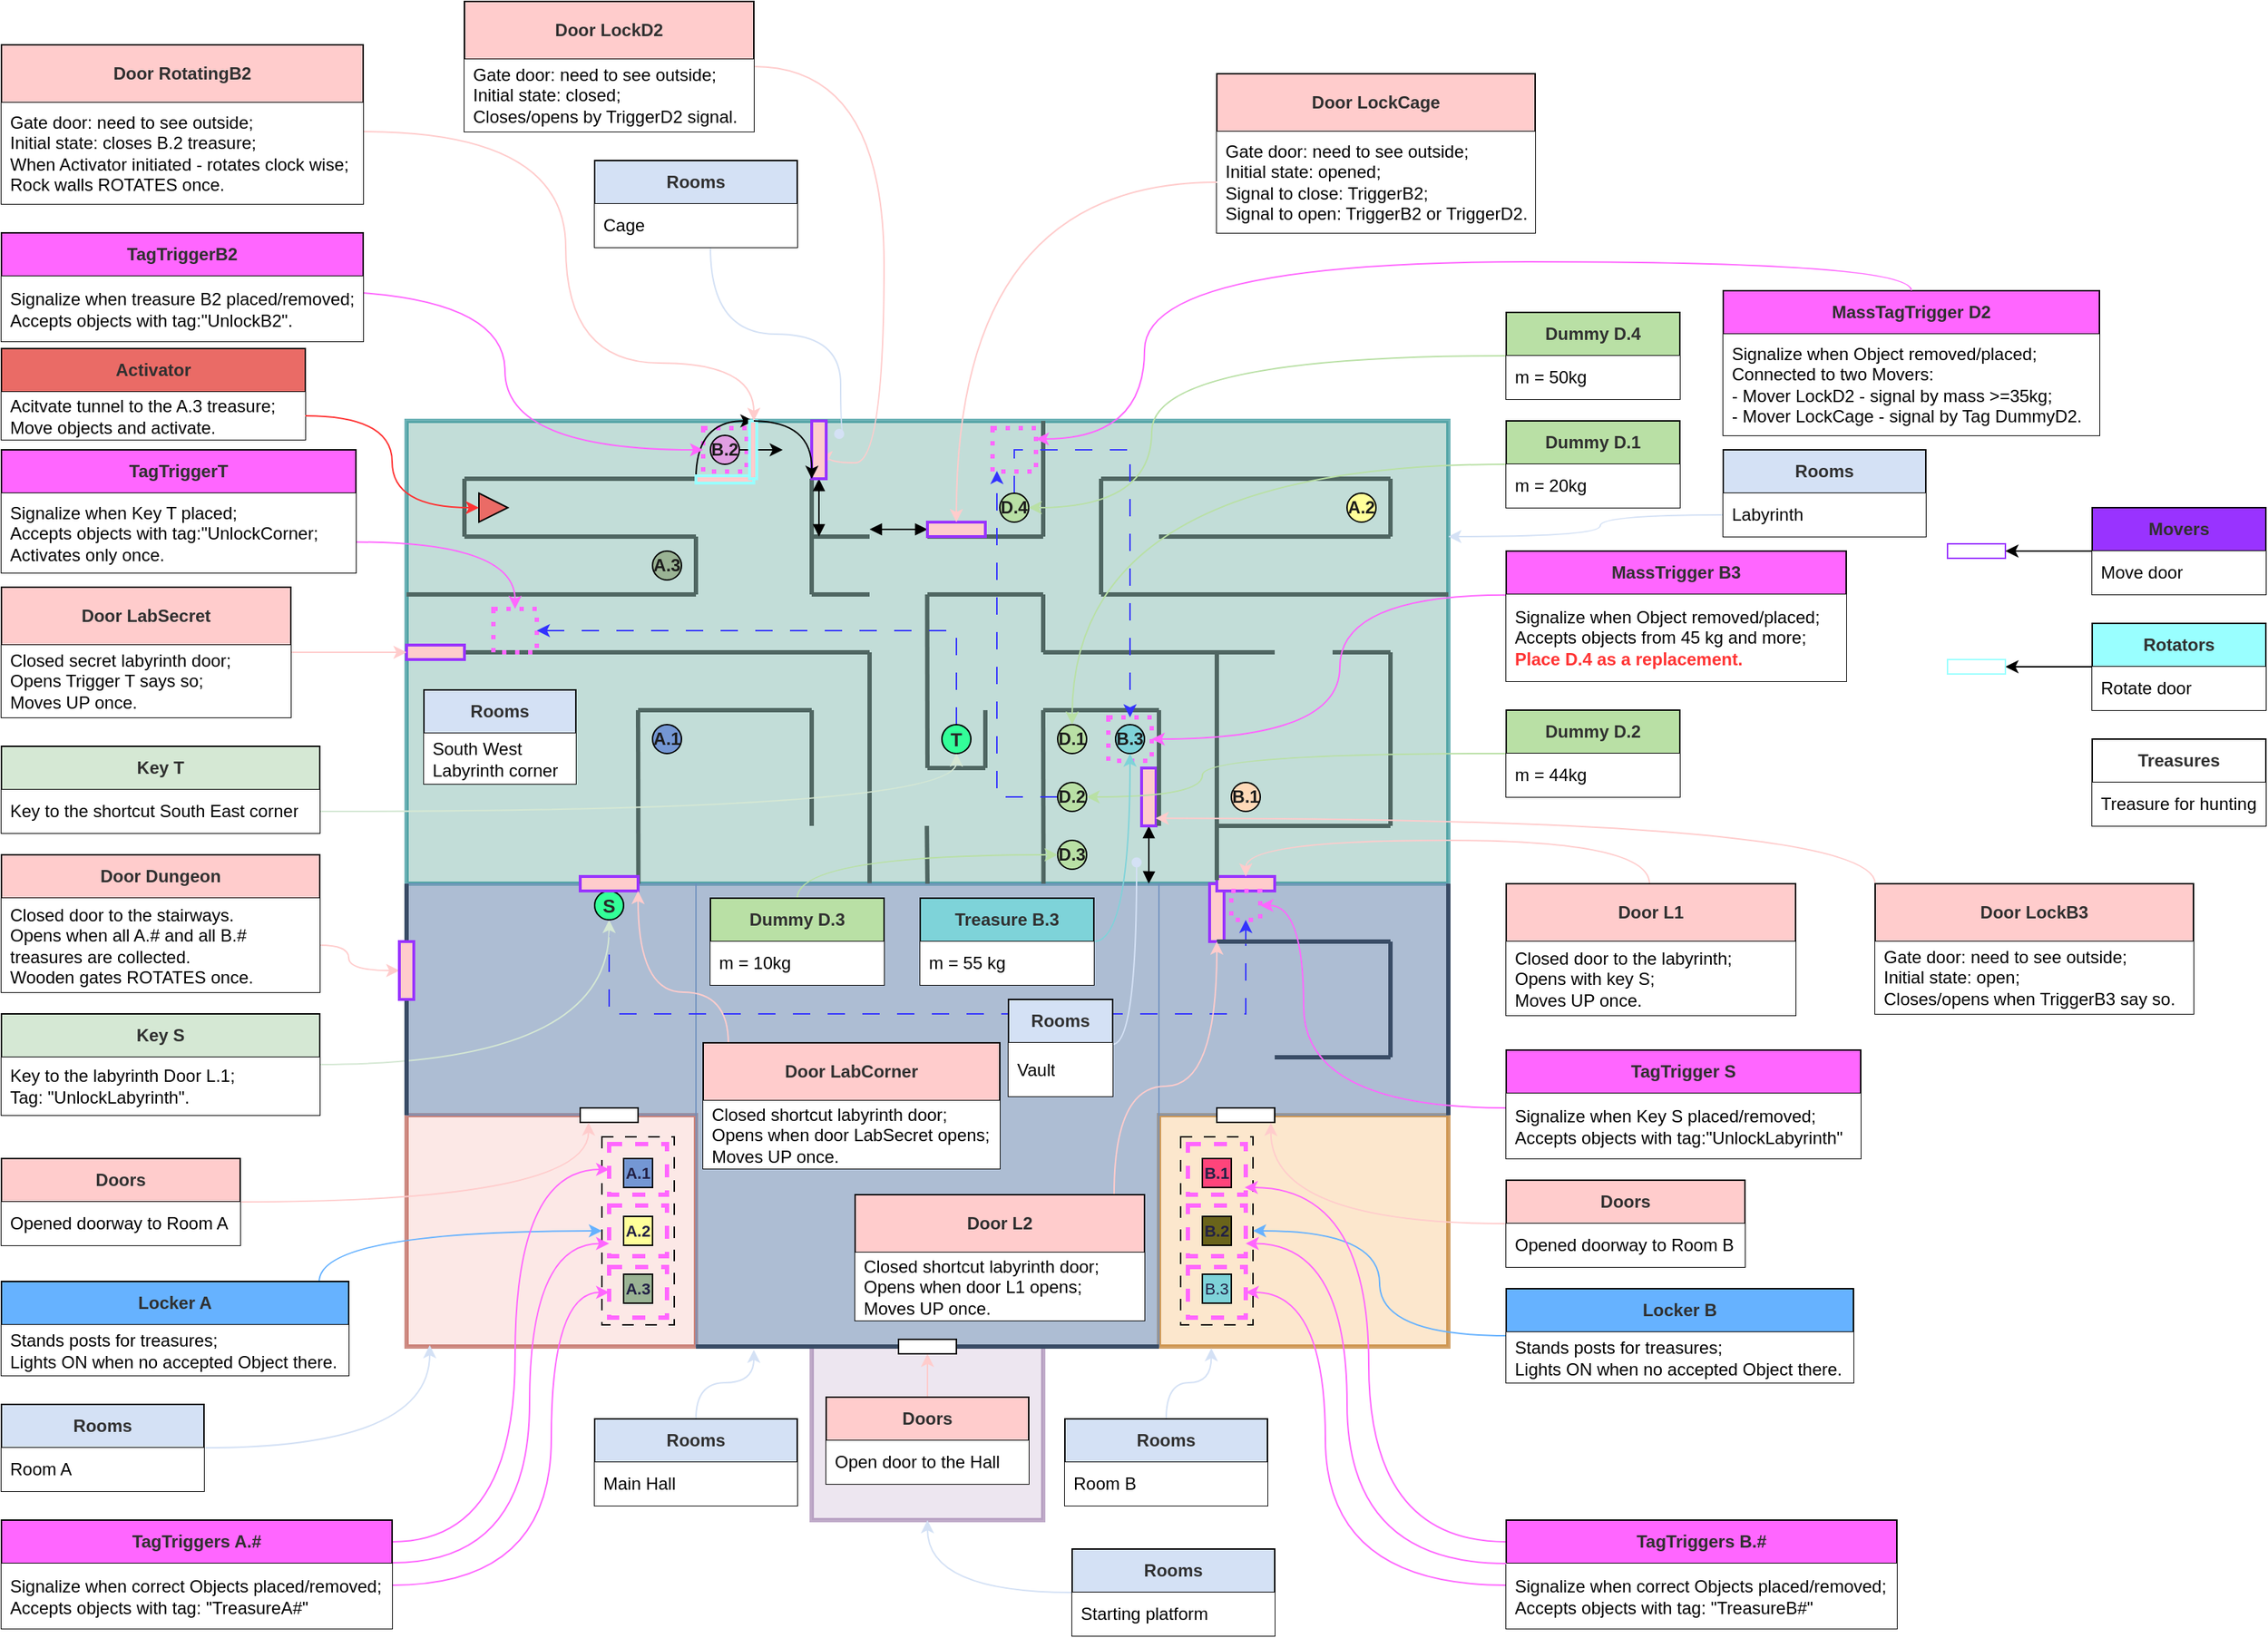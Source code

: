 <mxfile version="21.6.8" type="device">
  <diagram name="Layout" id="eOi9ijdWCz7-imKwDL1J">
    <mxGraphModel dx="1420" dy="830" grid="1" gridSize="10" guides="1" tooltips="1" connect="1" arrows="1" fold="1" page="1" pageScale="1" pageWidth="1654" pageHeight="1169" math="0" shadow="0">
      <root>
        <mxCell id="0" />
        <mxCell id="1" parent="0" />
        <mxCell id="J1uk7EdWoCkrVQCFooa9-13" value="" style="rounded=0;whiteSpace=wrap;html=1;fillColor=#9AC7BF;strokeColor=#0e8088;opacity=60;strokeWidth=3;" parent="1" vertex="1">
          <mxGeometry x="360" y="320" width="720" height="320" as="geometry" />
        </mxCell>
        <mxCell id="6FVcj39iq6i3qzFbRGXr-121" value="" style="rounded=0;whiteSpace=wrap;html=1;fillColor=none;strokeWidth=3;dashed=1;dashPattern=1 2;strokeColor=#FF66FF;" parent="1" vertex="1">
          <mxGeometry x="565" y="325" width="30" height="30" as="geometry" />
        </mxCell>
        <mxCell id="J1uk7EdWoCkrVQCFooa9-5" value="" style="rounded=0;whiteSpace=wrap;html=1;fillColor=#fad9d5;strokeColor=#ae4132;opacity=60;strokeWidth=3;" parent="1" vertex="1">
          <mxGeometry x="360" y="800" width="200" height="160" as="geometry" />
        </mxCell>
        <mxCell id="6FVcj39iq6i3qzFbRGXr-6" value="" style="rounded=0;whiteSpace=wrap;html=1;fillColor=none;dashed=1;dashPattern=8 8;" parent="1" vertex="1">
          <mxGeometry x="495" y="815" width="50" height="130" as="geometry" />
        </mxCell>
        <mxCell id="6FVcj39iq6i3qzFbRGXr-167" value="" style="rounded=0;whiteSpace=wrap;html=1;fillColor=none;dashed=1;strokeColor=#FF66FF;strokeWidth=3;" parent="1" vertex="1">
          <mxGeometry x="500" y="820" width="40" height="35" as="geometry" />
        </mxCell>
        <mxCell id="6FVcj39iq6i3qzFbRGXr-168" value="" style="rounded=0;whiteSpace=wrap;html=1;fillColor=none;dashed=1;strokeColor=#FF66FF;strokeWidth=3;" parent="1" vertex="1">
          <mxGeometry x="500" y="862.5" width="40" height="35" as="geometry" />
        </mxCell>
        <mxCell id="6FVcj39iq6i3qzFbRGXr-169" value="" style="rounded=0;whiteSpace=wrap;html=1;fillColor=none;dashed=1;strokeColor=#FF66FF;strokeWidth=3;" parent="1" vertex="1">
          <mxGeometry x="500" y="905" width="40" height="35" as="geometry" />
        </mxCell>
        <mxCell id="J1uk7EdWoCkrVQCFooa9-4" value="" style="rounded=0;whiteSpace=wrap;html=1;fillColor=#fad7ac;strokeColor=#b46504;opacity=60;strokeWidth=3;" parent="1" vertex="1">
          <mxGeometry x="880" y="800" width="200" height="160" as="geometry" />
        </mxCell>
        <mxCell id="6FVcj39iq6i3qzFbRGXr-31" value="" style="rounded=0;whiteSpace=wrap;html=1;fillColor=none;dashed=1;dashPattern=8 8;" parent="1" vertex="1">
          <mxGeometry x="895" y="815" width="50" height="130" as="geometry" />
        </mxCell>
        <mxCell id="6FVcj39iq6i3qzFbRGXr-164" value="" style="rounded=0;whiteSpace=wrap;html=1;fillColor=none;dashed=1;strokeColor=#FF66FF;strokeWidth=3;" parent="1" vertex="1">
          <mxGeometry x="900" y="820" width="40" height="35" as="geometry" />
        </mxCell>
        <mxCell id="6FVcj39iq6i3qzFbRGXr-165" value="" style="rounded=0;whiteSpace=wrap;html=1;fillColor=none;dashed=1;strokeColor=#FF66FF;strokeWidth=3;" parent="1" vertex="1">
          <mxGeometry x="900" y="862.5" width="40" height="35" as="geometry" />
        </mxCell>
        <mxCell id="6FVcj39iq6i3qzFbRGXr-166" value="" style="rounded=0;whiteSpace=wrap;html=1;fillColor=none;dashed=1;strokeColor=#FF66FF;strokeWidth=3;" parent="1" vertex="1">
          <mxGeometry x="900" y="905" width="40" height="35" as="geometry" />
        </mxCell>
        <mxCell id="isxg0w8kor7gR2DkEYVr-30" style="edgeStyle=orthogonalEdgeStyle;rounded=0;orthogonalLoop=1;jettySize=auto;html=1;entryX=0.978;entryY=0;entryDx=0;entryDy=0;entryPerimeter=0;exitX=0.5;exitY=1;exitDx=0;exitDy=0;startArrow=block;startFill=1;endArrow=block;endFill=1;" parent="1" source="6FVcj39iq6i3qzFbRGXr-149" target="J1uk7EdWoCkrVQCFooa9-3" edge="1">
          <mxGeometry relative="1" as="geometry">
            <Array as="points">
              <mxPoint x="873" y="638" />
            </Array>
          </mxGeometry>
        </mxCell>
        <mxCell id="6FVcj39iq6i3qzFbRGXr-149" value="" style="rounded=0;whiteSpace=wrap;html=1;fillColor=#FFCCCC;strokeColor=#9933FF;strokeWidth=2;" parent="1" vertex="1">
          <mxGeometry x="868" y="560" width="10" height="40" as="geometry" />
        </mxCell>
        <mxCell id="6FVcj39iq6i3qzFbRGXr-72" value="" style="rounded=0;whiteSpace=wrap;html=1;fillColor=none;strokeWidth=3;dashed=1;dashPattern=1 2;strokeColor=#FF66FF;" parent="1" vertex="1">
          <mxGeometry x="765" y="325" width="30" height="30" as="geometry" />
        </mxCell>
        <mxCell id="6FVcj39iq6i3qzFbRGXr-48" value="" style="rounded=0;whiteSpace=wrap;html=1;fillColor=none;strokeWidth=3;dashed=1;dashPattern=1 2;strokeColor=#FF66FF;" parent="1" vertex="1">
          <mxGeometry x="845" y="525" width="30" height="30" as="geometry" />
        </mxCell>
        <mxCell id="J1uk7EdWoCkrVQCFooa9-2" value="" style="rounded=0;whiteSpace=wrap;html=1;fillColor=#e1d5e7;strokeColor=#9673a6;opacity=60;strokeWidth=3;" parent="1" vertex="1">
          <mxGeometry x="640" y="960" width="160" height="120" as="geometry" />
        </mxCell>
        <mxCell id="J1uk7EdWoCkrVQCFooa9-3" value="" style="rounded=0;whiteSpace=wrap;html=1;fillColor=#7791b6;strokeColor=#6c8ebf;opacity=60;" parent="1" vertex="1">
          <mxGeometry x="560" y="640" width="320" height="320" as="geometry" />
        </mxCell>
        <mxCell id="J1uk7EdWoCkrVQCFooa9-6" value="" style="rounded=0;whiteSpace=wrap;html=1;fillColor=#7791b6;strokeColor=#6c8ebf;fillStyle=auto;opacity=60;" parent="1" vertex="1">
          <mxGeometry x="880" y="640" width="200" height="160" as="geometry" />
        </mxCell>
        <mxCell id="J1uk7EdWoCkrVQCFooa9-7" value="" style="rounded=0;whiteSpace=wrap;html=1;fillColor=#7791b6;strokeColor=#6c8ebf;opacity=60;" parent="1" vertex="1">
          <mxGeometry x="360" y="640" width="200" height="160" as="geometry" />
        </mxCell>
        <mxCell id="6FVcj39iq6i3qzFbRGXr-100" style="edgeStyle=orthogonalEdgeStyle;rounded=0;orthogonalLoop=1;jettySize=auto;html=1;entryX=0.5;entryY=1;entryDx=0;entryDy=0;strokeColor=#3333FF;dashed=1;dashPattern=12 12;" parent="1" source="J1uk7EdWoCkrVQCFooa9-12" target="6FVcj39iq6i3qzFbRGXr-97" edge="1">
          <mxGeometry relative="1" as="geometry">
            <Array as="points">
              <mxPoint x="500" y="730" />
              <mxPoint x="940" y="730" />
            </Array>
          </mxGeometry>
        </mxCell>
        <mxCell id="J1uk7EdWoCkrVQCFooa9-12" value="&lt;b&gt;&lt;font color=&quot;#292929&quot; style=&quot;font-size: 13px;&quot;&gt;S&lt;/font&gt;&lt;/b&gt;" style="ellipse;whiteSpace=wrap;html=1;aspect=fixed;fillColor=#33FF99;" parent="1" vertex="1">
          <mxGeometry x="490" y="645" width="20" height="20" as="geometry" />
        </mxCell>
        <mxCell id="J1uk7EdWoCkrVQCFooa9-19" style="edgeStyle=orthogonalEdgeStyle;rounded=0;orthogonalLoop=1;jettySize=auto;html=1;entryX=0.5;entryY=1;entryDx=0;entryDy=0;curved=1;strokeColor=#D5E8D4;" parent="1" source="J1uk7EdWoCkrVQCFooa9-15" target="J1uk7EdWoCkrVQCFooa9-12" edge="1">
          <mxGeometry relative="1" as="geometry" />
        </mxCell>
        <mxCell id="J1uk7EdWoCkrVQCFooa9-15" value="Key S" style="swimlane;fontStyle=1;childLayout=stackLayout;horizontal=1;startSize=30;horizontalStack=0;resizeParent=1;resizeParentMax=0;resizeLast=0;collapsible=1;marginBottom=0;whiteSpace=wrap;html=1;fillColor=#D5E8D4;fontColor=#303030;" parent="1" vertex="1">
          <mxGeometry x="80" y="730" width="220" height="70" as="geometry" />
        </mxCell>
        <mxCell id="J1uk7EdWoCkrVQCFooa9-16" value="Key to the labyrinth Door L.1;&lt;br&gt;Tag: &quot;UnlockLabyrinth&quot;." style="text;strokeColor=none;fillColor=default;align=left;verticalAlign=middle;spacingLeft=4;spacingRight=4;overflow=hidden;points=[[0,0.5],[1,0.5]];portConstraint=eastwest;rotatable=0;whiteSpace=wrap;html=1;" parent="J1uk7EdWoCkrVQCFooa9-15" vertex="1">
          <mxGeometry y="30" width="220" height="40" as="geometry" />
        </mxCell>
        <mxCell id="J1uk7EdWoCkrVQCFooa9-23" style="edgeStyle=orthogonalEdgeStyle;rounded=0;orthogonalLoop=1;jettySize=auto;html=1;entryX=0.5;entryY=1;entryDx=0;entryDy=0;curved=1;strokeColor=#FFCCCC;" parent="1" source="J1uk7EdWoCkrVQCFooa9-21" target="J1uk7EdWoCkrVQCFooa9-20" edge="1">
          <mxGeometry relative="1" as="geometry" />
        </mxCell>
        <mxCell id="J1uk7EdWoCkrVQCFooa9-21" value="Doors" style="swimlane;fontStyle=1;childLayout=stackLayout;horizontal=1;startSize=30;horizontalStack=0;resizeParent=1;resizeParentMax=0;resizeLast=0;collapsible=1;marginBottom=0;whiteSpace=wrap;html=1;fillColor=#FFCCCC;fontColor=#303030;" parent="1" vertex="1">
          <mxGeometry x="650" y="995" width="140" height="60" as="geometry" />
        </mxCell>
        <mxCell id="J1uk7EdWoCkrVQCFooa9-22" value="Open door to the Hall" style="text;strokeColor=none;fillColor=default;align=left;verticalAlign=middle;spacingLeft=4;spacingRight=4;overflow=hidden;points=[[0,0.5],[1,0.5]];portConstraint=eastwest;rotatable=0;whiteSpace=wrap;html=1;" parent="J1uk7EdWoCkrVQCFooa9-21" vertex="1">
          <mxGeometry y="30" width="140" height="30" as="geometry" />
        </mxCell>
        <mxCell id="J1uk7EdWoCkrVQCFooa9-27" style="edgeStyle=orthogonalEdgeStyle;rounded=0;orthogonalLoop=1;jettySize=auto;html=1;entryX=0.125;entryY=1.007;entryDx=0;entryDy=0;entryPerimeter=0;curved=1;strokeColor=#D4E1F5;" parent="1" source="J1uk7EdWoCkrVQCFooa9-24" target="J1uk7EdWoCkrVQCFooa9-3" edge="1">
          <mxGeometry relative="1" as="geometry">
            <mxPoint x="600" y="1030" as="targetPoint" />
          </mxGeometry>
        </mxCell>
        <mxCell id="J1uk7EdWoCkrVQCFooa9-24" value="Rooms" style="swimlane;fontStyle=1;childLayout=stackLayout;horizontal=1;startSize=30;horizontalStack=0;resizeParent=1;resizeParentMax=0;resizeLast=0;collapsible=1;marginBottom=0;whiteSpace=wrap;html=1;fillColor=#D4E1F5;fontColor=#303030;" parent="1" vertex="1">
          <mxGeometry x="490" y="1010" width="140" height="60" as="geometry" />
        </mxCell>
        <mxCell id="J1uk7EdWoCkrVQCFooa9-25" value="Main Hall" style="text;strokeColor=none;fillColor=default;align=left;verticalAlign=middle;spacingLeft=4;spacingRight=4;overflow=hidden;points=[[0,0.5],[1,0.5]];portConstraint=eastwest;rotatable=0;whiteSpace=wrap;html=1;" parent="J1uk7EdWoCkrVQCFooa9-24" vertex="1">
          <mxGeometry y="30" width="140" height="30" as="geometry" />
        </mxCell>
        <mxCell id="J1uk7EdWoCkrVQCFooa9-31" style="edgeStyle=orthogonalEdgeStyle;rounded=0;orthogonalLoop=1;jettySize=auto;html=1;entryX=0.5;entryY=1;entryDx=0;entryDy=0;curved=1;strokeColor=#D4E1F5;" parent="1" source="J1uk7EdWoCkrVQCFooa9-28" target="J1uk7EdWoCkrVQCFooa9-2" edge="1">
          <mxGeometry relative="1" as="geometry" />
        </mxCell>
        <mxCell id="J1uk7EdWoCkrVQCFooa9-28" value="Rooms" style="swimlane;fontStyle=1;childLayout=stackLayout;horizontal=1;startSize=30;horizontalStack=0;resizeParent=1;resizeParentMax=0;resizeLast=0;collapsible=1;marginBottom=0;whiteSpace=wrap;html=1;fillColor=#D4E1F5;fontColor=#303030;" parent="1" vertex="1">
          <mxGeometry x="820" y="1100" width="140" height="60" as="geometry" />
        </mxCell>
        <mxCell id="J1uk7EdWoCkrVQCFooa9-29" value="Starting platform" style="text;strokeColor=none;fillColor=default;align=left;verticalAlign=middle;spacingLeft=4;spacingRight=4;overflow=hidden;points=[[0,0.5],[1,0.5]];portConstraint=eastwest;rotatable=0;whiteSpace=wrap;html=1;" parent="J1uk7EdWoCkrVQCFooa9-28" vertex="1">
          <mxGeometry y="30" width="140" height="30" as="geometry" />
        </mxCell>
        <mxCell id="J1uk7EdWoCkrVQCFooa9-33" value="" style="rounded=0;whiteSpace=wrap;html=1;" parent="1" vertex="1">
          <mxGeometry x="480" y="795" width="40" height="10" as="geometry" />
        </mxCell>
        <mxCell id="J1uk7EdWoCkrVQCFooa9-38" value="" style="rounded=0;whiteSpace=wrap;html=1;" parent="1" vertex="1">
          <mxGeometry x="920" y="795" width="40" height="10" as="geometry" />
        </mxCell>
        <mxCell id="J1uk7EdWoCkrVQCFooa9-42" style="edgeStyle=orthogonalEdgeStyle;rounded=0;orthogonalLoop=1;jettySize=auto;html=1;entryX=0.933;entryY=1.033;entryDx=0;entryDy=0;curved=1;strokeColor=#FFCCCC;entryPerimeter=0;" parent="1" source="J1uk7EdWoCkrVQCFooa9-40" target="J1uk7EdWoCkrVQCFooa9-38" edge="1">
          <mxGeometry relative="1" as="geometry">
            <Array as="points">
              <mxPoint x="957" y="875" />
            </Array>
          </mxGeometry>
        </mxCell>
        <mxCell id="J1uk7EdWoCkrVQCFooa9-40" value="Doors" style="swimlane;fontStyle=1;childLayout=stackLayout;horizontal=1;startSize=30;horizontalStack=0;resizeParent=1;resizeParentMax=0;resizeLast=0;collapsible=1;marginBottom=0;whiteSpace=wrap;html=1;fillColor=#FFCCCC;fontColor=#303030;" parent="1" vertex="1">
          <mxGeometry x="1120" y="845" width="165" height="60" as="geometry" />
        </mxCell>
        <mxCell id="J1uk7EdWoCkrVQCFooa9-41" value="Opened doorway to Room B" style="text;strokeColor=none;fillColor=default;align=left;verticalAlign=middle;spacingLeft=4;spacingRight=4;overflow=hidden;points=[[0,0.5],[1,0.5]];portConstraint=eastwest;rotatable=0;whiteSpace=wrap;html=1;" parent="J1uk7EdWoCkrVQCFooa9-40" vertex="1">
          <mxGeometry y="30" width="165" height="30" as="geometry" />
        </mxCell>
        <mxCell id="J1uk7EdWoCkrVQCFooa9-45" style="edgeStyle=orthogonalEdgeStyle;rounded=0;orthogonalLoop=1;jettySize=auto;html=1;entryX=0.145;entryY=1.01;entryDx=0;entryDy=0;curved=1;strokeColor=#FFCCCC;entryPerimeter=0;" parent="1" source="J1uk7EdWoCkrVQCFooa9-43" target="J1uk7EdWoCkrVQCFooa9-33" edge="1">
          <mxGeometry relative="1" as="geometry">
            <Array as="points">
              <mxPoint x="486" y="860" />
            </Array>
          </mxGeometry>
        </mxCell>
        <mxCell id="J1uk7EdWoCkrVQCFooa9-43" value="Doors" style="swimlane;fontStyle=1;childLayout=stackLayout;horizontal=1;startSize=30;horizontalStack=0;resizeParent=1;resizeParentMax=0;resizeLast=0;collapsible=1;marginBottom=0;whiteSpace=wrap;html=1;fillColor=#FFCCCC;fontColor=#303030;" parent="1" vertex="1">
          <mxGeometry x="80" y="830" width="165" height="60" as="geometry" />
        </mxCell>
        <mxCell id="J1uk7EdWoCkrVQCFooa9-44" value="Opened doorway to Room A" style="text;strokeColor=none;fillColor=default;align=left;verticalAlign=middle;spacingLeft=4;spacingRight=4;overflow=hidden;points=[[0,0.5],[1,0.5]];portConstraint=eastwest;rotatable=0;whiteSpace=wrap;html=1;" parent="J1uk7EdWoCkrVQCFooa9-43" vertex="1">
          <mxGeometry y="30" width="165" height="30" as="geometry" />
        </mxCell>
        <mxCell id="J1uk7EdWoCkrVQCFooa9-59" style="edgeStyle=orthogonalEdgeStyle;rounded=0;orthogonalLoop=1;jettySize=auto;html=1;entryX=0.08;entryY=0.994;entryDx=0;entryDy=0;entryPerimeter=0;curved=1;strokeColor=#D4E1F5;" parent="1" source="J1uk7EdWoCkrVQCFooa9-46" target="J1uk7EdWoCkrVQCFooa9-5" edge="1">
          <mxGeometry relative="1" as="geometry">
            <Array as="points">
              <mxPoint x="376" y="1030" />
            </Array>
          </mxGeometry>
        </mxCell>
        <mxCell id="J1uk7EdWoCkrVQCFooa9-46" value="Rooms" style="swimlane;fontStyle=1;childLayout=stackLayout;horizontal=1;startSize=30;horizontalStack=0;resizeParent=1;resizeParentMax=0;resizeLast=0;collapsible=1;marginBottom=0;whiteSpace=wrap;html=1;fillColor=#D4E1F5;fontColor=#303030;" parent="1" vertex="1">
          <mxGeometry x="80" y="1000" width="140" height="60" as="geometry" />
        </mxCell>
        <mxCell id="J1uk7EdWoCkrVQCFooa9-47" value="Room A" style="text;strokeColor=none;fillColor=default;align=left;verticalAlign=middle;spacingLeft=4;spacingRight=4;overflow=hidden;points=[[0,0.5],[1,0.5]];portConstraint=eastwest;rotatable=0;whiteSpace=wrap;html=1;" parent="J1uk7EdWoCkrVQCFooa9-46" vertex="1">
          <mxGeometry y="30" width="140" height="30" as="geometry" />
        </mxCell>
        <mxCell id="J1uk7EdWoCkrVQCFooa9-58" style="edgeStyle=orthogonalEdgeStyle;rounded=0;orthogonalLoop=1;jettySize=auto;html=1;entryX=0.181;entryY=1.007;entryDx=0;entryDy=0;entryPerimeter=0;curved=1;strokeColor=#D4E1F5;" parent="1" source="J1uk7EdWoCkrVQCFooa9-48" target="J1uk7EdWoCkrVQCFooa9-4" edge="1">
          <mxGeometry relative="1" as="geometry">
            <Array as="points">
              <mxPoint x="885" y="985" />
              <mxPoint x="916" y="985" />
            </Array>
          </mxGeometry>
        </mxCell>
        <mxCell id="J1uk7EdWoCkrVQCFooa9-48" value="Rooms" style="swimlane;fontStyle=1;childLayout=stackLayout;horizontal=1;startSize=30;horizontalStack=0;resizeParent=1;resizeParentMax=0;resizeLast=0;collapsible=1;marginBottom=0;whiteSpace=wrap;html=1;fillColor=#D4E1F5;fontColor=#303030;" parent="1" vertex="1">
          <mxGeometry x="815" y="1010" width="140" height="60" as="geometry" />
        </mxCell>
        <mxCell id="J1uk7EdWoCkrVQCFooa9-49" value="Room B" style="text;strokeColor=none;fillColor=default;align=left;verticalAlign=middle;spacingLeft=4;spacingRight=4;overflow=hidden;points=[[0,0.5],[1,0.5]];portConstraint=eastwest;rotatable=0;whiteSpace=wrap;html=1;" parent="J1uk7EdWoCkrVQCFooa9-48" vertex="1">
          <mxGeometry y="30" width="140" height="30" as="geometry" />
        </mxCell>
        <mxCell id="J1uk7EdWoCkrVQCFooa9-63" style="edgeStyle=orthogonalEdgeStyle;rounded=0;orthogonalLoop=1;jettySize=auto;html=1;curved=1;strokeColor=#D4E1F5;entryX=1;entryY=0.25;entryDx=0;entryDy=0;exitX=0;exitY=0.5;exitDx=0;exitDy=0;" parent="1" source="J1uk7EdWoCkrVQCFooa9-51" target="J1uk7EdWoCkrVQCFooa9-13" edge="1">
          <mxGeometry relative="1" as="geometry">
            <Array as="points">
              <mxPoint x="1185" y="385" />
              <mxPoint x="1185" y="400" />
            </Array>
            <mxPoint x="920" y="315" as="targetPoint" />
          </mxGeometry>
        </mxCell>
        <mxCell id="J1uk7EdWoCkrVQCFooa9-50" value="Rooms" style="swimlane;fontStyle=1;childLayout=stackLayout;horizontal=1;startSize=30;horizontalStack=0;resizeParent=1;resizeParentMax=0;resizeLast=0;collapsible=1;marginBottom=0;whiteSpace=wrap;html=1;fillColor=#D4E1F5;fontColor=#303030;" parent="1" vertex="1">
          <mxGeometry x="1270" y="340" width="140" height="60" as="geometry" />
        </mxCell>
        <mxCell id="J1uk7EdWoCkrVQCFooa9-51" value="Labyrinth" style="text;strokeColor=none;fillColor=default;align=left;verticalAlign=middle;spacingLeft=4;spacingRight=4;overflow=hidden;points=[[0,0.5],[1,0.5]];portConstraint=eastwest;rotatable=0;whiteSpace=wrap;html=1;" parent="J1uk7EdWoCkrVQCFooa9-50" vertex="1">
          <mxGeometry y="30" width="140" height="30" as="geometry" />
        </mxCell>
        <mxCell id="J1uk7EdWoCkrVQCFooa9-53" value="" style="rounded=0;whiteSpace=wrap;html=1;fillColor=#FFCCCC;strokeColor=#9933FF;strokeWidth=2;" parent="1" vertex="1">
          <mxGeometry x="915" y="640" width="10" height="40" as="geometry" />
        </mxCell>
        <mxCell id="J1uk7EdWoCkrVQCFooa9-52" value="" style="rounded=0;whiteSpace=wrap;html=1;fillColor=#FFCCCC;strokeColor=#9933FF;strokeWidth=2;" parent="1" vertex="1">
          <mxGeometry x="920" y="635" width="40" height="10" as="geometry" />
        </mxCell>
        <mxCell id="J1uk7EdWoCkrVQCFooa9-54" value="" style="endArrow=none;html=1;rounded=0;strokeWidth=3;strokeColor=#394C66;" parent="1" edge="1">
          <mxGeometry width="50" height="50" relative="1" as="geometry">
            <mxPoint x="1040" y="680" as="sourcePoint" />
            <mxPoint x="920" y="680" as="targetPoint" />
          </mxGeometry>
        </mxCell>
        <mxCell id="J1uk7EdWoCkrVQCFooa9-55" value="" style="endArrow=none;html=1;rounded=0;strokeWidth=3;strokeColor=#394C66;" parent="1" edge="1">
          <mxGeometry width="50" height="50" relative="1" as="geometry">
            <mxPoint x="1040" y="760" as="sourcePoint" />
            <mxPoint x="1040" y="680" as="targetPoint" />
          </mxGeometry>
        </mxCell>
        <mxCell id="J1uk7EdWoCkrVQCFooa9-56" value="" style="endArrow=none;html=1;rounded=0;strokeWidth=3;strokeColor=#394C66;" parent="1" edge="1">
          <mxGeometry width="50" height="50" relative="1" as="geometry">
            <mxPoint x="1040" y="760" as="sourcePoint" />
            <mxPoint x="960" y="760" as="targetPoint" />
          </mxGeometry>
        </mxCell>
        <mxCell id="J1uk7EdWoCkrVQCFooa9-62" style="edgeStyle=orthogonalEdgeStyle;rounded=0;orthogonalLoop=1;jettySize=auto;html=1;entryX=0;entryY=0.5;entryDx=0;entryDy=0;curved=1;strokeColor=#FFCCCC;exitX=1;exitY=0.5;exitDx=0;exitDy=0;" parent="1" source="J1uk7EdWoCkrVQCFooa9-61" edge="1">
          <mxGeometry relative="1" as="geometry">
            <mxPoint x="355" y="700" as="targetPoint" />
            <Array as="points">
              <mxPoint x="320" y="683" />
              <mxPoint x="320" y="700" />
            </Array>
          </mxGeometry>
        </mxCell>
        <mxCell id="J1uk7EdWoCkrVQCFooa9-60" value="Door Dungeon" style="swimlane;fontStyle=1;childLayout=stackLayout;horizontal=1;startSize=30;horizontalStack=0;resizeParent=1;resizeParentMax=0;resizeLast=0;collapsible=1;marginBottom=0;whiteSpace=wrap;html=1;fillColor=#FFCCCC;fontColor=#303030;" parent="1" vertex="1">
          <mxGeometry x="80" y="620" width="220" height="95" as="geometry" />
        </mxCell>
        <mxCell id="J1uk7EdWoCkrVQCFooa9-61" value="Closed door to the stairways.&lt;br&gt;Opens when all A.# and all B.# treasures are collected.&lt;br&gt;Wooden gates ROTATES once." style="text;strokeColor=none;fillColor=default;align=left;verticalAlign=middle;spacingLeft=4;spacingRight=4;overflow=hidden;points=[[0,0.5],[1,0.5]];portConstraint=eastwest;rotatable=0;whiteSpace=wrap;html=1;" parent="J1uk7EdWoCkrVQCFooa9-60" vertex="1">
          <mxGeometry y="30" width="220" height="65" as="geometry" />
        </mxCell>
        <mxCell id="J1uk7EdWoCkrVQCFooa9-64" value="" style="endArrow=none;html=1;rounded=0;exitX=0;exitY=0.25;exitDx=0;exitDy=0;strokeColor=#4F6662;strokeWidth=3;" parent="1" source="J1uk7EdWoCkrVQCFooa9-52" edge="1">
          <mxGeometry width="50" height="50" relative="1" as="geometry">
            <mxPoint x="785" y="605" as="sourcePoint" />
            <mxPoint x="920" y="600" as="targetPoint" />
          </mxGeometry>
        </mxCell>
        <mxCell id="J1uk7EdWoCkrVQCFooa9-65" value="" style="endArrow=none;html=1;rounded=0;strokeColor=#4F6662;strokeWidth=3;" parent="1" edge="1">
          <mxGeometry width="50" height="50" relative="1" as="geometry">
            <mxPoint x="920" y="600" as="sourcePoint" />
            <mxPoint x="1040" y="600" as="targetPoint" />
          </mxGeometry>
        </mxCell>
        <mxCell id="J1uk7EdWoCkrVQCFooa9-67" value="" style="endArrow=none;html=1;rounded=0;strokeColor=#4F6662;strokeWidth=3;" parent="1" edge="1">
          <mxGeometry width="50" height="50" relative="1" as="geometry">
            <mxPoint x="1040" y="480" as="sourcePoint" />
            <mxPoint x="1040" y="600" as="targetPoint" />
          </mxGeometry>
        </mxCell>
        <mxCell id="J1uk7EdWoCkrVQCFooa9-73" value="" style="endArrow=none;html=1;rounded=0;strokeColor=#4F6662;strokeWidth=3;" parent="1" edge="1">
          <mxGeometry width="50" height="50" relative="1" as="geometry">
            <mxPoint x="1040" y="480" as="sourcePoint" />
            <mxPoint x="1040" y="600" as="targetPoint" />
          </mxGeometry>
        </mxCell>
        <mxCell id="J1uk7EdWoCkrVQCFooa9-76" value="" style="endArrow=none;html=1;rounded=0;strokeColor=#4F6662;strokeWidth=3;" parent="1" edge="1">
          <mxGeometry width="50" height="50" relative="1" as="geometry">
            <mxPoint x="1000" y="480" as="sourcePoint" />
            <mxPoint x="1040" y="480" as="targetPoint" />
          </mxGeometry>
        </mxCell>
        <mxCell id="J1uk7EdWoCkrVQCFooa9-77" value="" style="endArrow=none;html=1;rounded=0;strokeColor=#4F6662;strokeWidth=3;" parent="1" edge="1">
          <mxGeometry width="50" height="50" relative="1" as="geometry">
            <mxPoint x="920" y="480" as="sourcePoint" />
            <mxPoint x="960" y="480" as="targetPoint" />
          </mxGeometry>
        </mxCell>
        <mxCell id="J1uk7EdWoCkrVQCFooa9-78" value="" style="endArrow=none;html=1;rounded=0;strokeColor=#4F6662;strokeWidth=3;" parent="1" edge="1">
          <mxGeometry width="50" height="50" relative="1" as="geometry">
            <mxPoint x="920" y="480" as="sourcePoint" />
            <mxPoint x="920" y="600" as="targetPoint" />
          </mxGeometry>
        </mxCell>
        <mxCell id="J1uk7EdWoCkrVQCFooa9-79" value="" style="endArrow=none;html=1;rounded=0;strokeColor=#4F6662;strokeWidth=3;" parent="1" edge="1">
          <mxGeometry width="50" height="50" relative="1" as="geometry">
            <mxPoint x="800" y="480" as="sourcePoint" />
            <mxPoint x="920" y="480" as="targetPoint" />
          </mxGeometry>
        </mxCell>
        <mxCell id="J1uk7EdWoCkrVQCFooa9-80" value="" style="endArrow=none;html=1;rounded=0;strokeColor=#4F6662;strokeWidth=3;" parent="1" edge="1">
          <mxGeometry width="50" height="50" relative="1" as="geometry">
            <mxPoint x="840" y="440" as="sourcePoint" />
            <mxPoint x="1080" y="440" as="targetPoint" />
          </mxGeometry>
        </mxCell>
        <mxCell id="J1uk7EdWoCkrVQCFooa9-81" value="" style="endArrow=none;html=1;rounded=0;strokeColor=#4F6662;strokeWidth=3;" parent="1" edge="1">
          <mxGeometry width="50" height="50" relative="1" as="geometry">
            <mxPoint x="840" y="360" as="sourcePoint" />
            <mxPoint x="840" y="440" as="targetPoint" />
          </mxGeometry>
        </mxCell>
        <mxCell id="J1uk7EdWoCkrVQCFooa9-82" value="" style="endArrow=none;html=1;rounded=0;strokeColor=#4F6662;strokeWidth=3;" parent="1" edge="1">
          <mxGeometry width="50" height="50" relative="1" as="geometry">
            <mxPoint x="840" y="360" as="sourcePoint" />
            <mxPoint x="1040" y="360" as="targetPoint" />
          </mxGeometry>
        </mxCell>
        <mxCell id="J1uk7EdWoCkrVQCFooa9-83" value="" style="endArrow=none;html=1;rounded=0;strokeColor=#4F6662;strokeWidth=3;" parent="1" edge="1">
          <mxGeometry width="50" height="50" relative="1" as="geometry">
            <mxPoint x="1040" y="360" as="sourcePoint" />
            <mxPoint x="1040" y="400" as="targetPoint" />
          </mxGeometry>
        </mxCell>
        <mxCell id="J1uk7EdWoCkrVQCFooa9-86" value="" style="endArrow=none;html=1;rounded=0;strokeColor=#4F6662;strokeWidth=3;" parent="1" edge="1">
          <mxGeometry width="50" height="50" relative="1" as="geometry">
            <mxPoint x="800" y="440" as="sourcePoint" />
            <mxPoint x="800" y="480" as="targetPoint" />
          </mxGeometry>
        </mxCell>
        <mxCell id="J1uk7EdWoCkrVQCFooa9-87" value="" style="endArrow=none;html=1;rounded=0;strokeColor=#4F6662;strokeWidth=3;" parent="1" edge="1">
          <mxGeometry width="50" height="50" relative="1" as="geometry">
            <mxPoint x="720" y="440" as="sourcePoint" />
            <mxPoint x="800" y="440" as="targetPoint" />
          </mxGeometry>
        </mxCell>
        <mxCell id="J1uk7EdWoCkrVQCFooa9-92" value="" style="endArrow=none;html=1;rounded=0;strokeColor=#4F6662;strokeWidth=3;" parent="1" edge="1">
          <mxGeometry width="50" height="50" relative="1" as="geometry">
            <mxPoint x="719.8" y="440" as="sourcePoint" />
            <mxPoint x="720" y="560" as="targetPoint" />
          </mxGeometry>
        </mxCell>
        <mxCell id="J1uk7EdWoCkrVQCFooa9-93" value="" style="endArrow=none;html=1;rounded=0;strokeColor=#4F6662;strokeWidth=3;" parent="1" edge="1">
          <mxGeometry width="50" height="50" relative="1" as="geometry">
            <mxPoint x="719.58" y="600" as="sourcePoint" />
            <mxPoint x="720" y="640" as="targetPoint" />
          </mxGeometry>
        </mxCell>
        <mxCell id="J1uk7EdWoCkrVQCFooa9-94" value="" style="endArrow=none;html=1;rounded=0;strokeColor=#4F6662;strokeWidth=3;" parent="1" edge="1">
          <mxGeometry width="50" height="50" relative="1" as="geometry">
            <mxPoint x="720" y="560" as="sourcePoint" />
            <mxPoint x="760" y="560" as="targetPoint" />
          </mxGeometry>
        </mxCell>
        <mxCell id="J1uk7EdWoCkrVQCFooa9-95" value="" style="endArrow=none;html=1;rounded=0;strokeColor=#4F6662;strokeWidth=3;" parent="1" edge="1">
          <mxGeometry width="50" height="50" relative="1" as="geometry">
            <mxPoint x="760" y="520" as="sourcePoint" />
            <mxPoint x="760" y="560" as="targetPoint" />
          </mxGeometry>
        </mxCell>
        <mxCell id="J1uk7EdWoCkrVQCFooa9-96" value="" style="endArrow=none;html=1;rounded=0;strokeColor=#4F6662;strokeWidth=3;" parent="1" edge="1">
          <mxGeometry width="50" height="50" relative="1" as="geometry">
            <mxPoint x="800" y="520" as="sourcePoint" />
            <mxPoint x="800.2" y="640" as="targetPoint" />
          </mxGeometry>
        </mxCell>
        <mxCell id="J1uk7EdWoCkrVQCFooa9-97" value="" style="endArrow=none;html=1;rounded=0;strokeColor=#4F6662;strokeWidth=3;" parent="1" edge="1">
          <mxGeometry width="50" height="50" relative="1" as="geometry">
            <mxPoint x="800" y="520" as="sourcePoint" />
            <mxPoint x="880" y="520" as="targetPoint" />
          </mxGeometry>
        </mxCell>
        <mxCell id="J1uk7EdWoCkrVQCFooa9-98" value="" style="endArrow=none;html=1;rounded=0;strokeColor=#4F6662;strokeWidth=3;" parent="1" edge="1">
          <mxGeometry width="50" height="50" relative="1" as="geometry">
            <mxPoint x="880" y="600" as="sourcePoint" />
            <mxPoint x="880" y="600" as="targetPoint" />
          </mxGeometry>
        </mxCell>
        <mxCell id="J1uk7EdWoCkrVQCFooa9-99" value="" style="endArrow=none;html=1;rounded=0;strokeColor=#4F6662;strokeWidth=3;exitX=0;exitY=1;exitDx=0;exitDy=0;" parent="1" source="isxg0w8kor7gR2DkEYVr-11" edge="1">
          <mxGeometry width="50" height="50" relative="1" as="geometry">
            <mxPoint x="760" y="400" as="sourcePoint" />
            <mxPoint x="800" y="400" as="targetPoint" />
          </mxGeometry>
        </mxCell>
        <mxCell id="J1uk7EdWoCkrVQCFooa9-100" value="" style="endArrow=none;html=1;rounded=0;strokeColor=#4F6662;strokeWidth=3;" parent="1" edge="1">
          <mxGeometry width="50" height="50" relative="1" as="geometry">
            <mxPoint x="800" y="320" as="sourcePoint" />
            <mxPoint x="800" y="400" as="targetPoint" />
          </mxGeometry>
        </mxCell>
        <mxCell id="J1uk7EdWoCkrVQCFooa9-101" value="" style="endArrow=none;html=1;rounded=0;strokeColor=#4F6662;strokeWidth=3;" parent="1" edge="1">
          <mxGeometry width="50" height="50" relative="1" as="geometry">
            <mxPoint x="640" y="360" as="sourcePoint" />
            <mxPoint x="640" y="400" as="targetPoint" />
          </mxGeometry>
        </mxCell>
        <mxCell id="J1uk7EdWoCkrVQCFooa9-102" value="" style="endArrow=none;html=1;rounded=0;strokeColor=#4F6662;strokeWidth=3;" parent="1" edge="1">
          <mxGeometry width="50" height="50" relative="1" as="geometry">
            <mxPoint x="640" y="400" as="sourcePoint" />
            <mxPoint x="640" y="440" as="targetPoint" />
          </mxGeometry>
        </mxCell>
        <mxCell id="J1uk7EdWoCkrVQCFooa9-103" value="" style="endArrow=none;html=1;rounded=0;strokeColor=#4F6662;strokeWidth=3;" parent="1" edge="1">
          <mxGeometry width="50" height="50" relative="1" as="geometry">
            <mxPoint x="640" y="400" as="sourcePoint" />
            <mxPoint x="680" y="400" as="targetPoint" />
          </mxGeometry>
        </mxCell>
        <mxCell id="J1uk7EdWoCkrVQCFooa9-104" value="" style="endArrow=none;html=1;rounded=0;strokeColor=#4F6662;strokeWidth=3;" parent="1" edge="1">
          <mxGeometry width="50" height="50" relative="1" as="geometry">
            <mxPoint x="640" y="440" as="sourcePoint" />
            <mxPoint x="680" y="440" as="targetPoint" />
          </mxGeometry>
        </mxCell>
        <mxCell id="J1uk7EdWoCkrVQCFooa9-105" value="" style="endArrow=none;html=1;rounded=0;entryX=0.375;entryY=-0.001;entryDx=0;entryDy=0;entryPerimeter=0;strokeColor=#4F6662;strokeWidth=3;" parent="1" target="J1uk7EdWoCkrVQCFooa9-3" edge="1">
          <mxGeometry width="50" height="50" relative="1" as="geometry">
            <mxPoint x="680" y="480" as="sourcePoint" />
            <mxPoint x="680.2" y="600" as="targetPoint" />
          </mxGeometry>
        </mxCell>
        <mxCell id="J1uk7EdWoCkrVQCFooa9-106" value="" style="endArrow=none;html=1;rounded=0;strokeColor=#4F6662;strokeWidth=3;" parent="1" edge="1">
          <mxGeometry width="50" height="50" relative="1" as="geometry">
            <mxPoint x="360" y="480" as="sourcePoint" />
            <mxPoint x="360" y="480" as="targetPoint" />
          </mxGeometry>
        </mxCell>
        <mxCell id="J1uk7EdWoCkrVQCFooa9-107" value="" style="endArrow=none;html=1;rounded=0;strokeColor=#4F6662;strokeWidth=3;" parent="1" edge="1">
          <mxGeometry width="50" height="50" relative="1" as="geometry">
            <mxPoint x="520" y="520" as="sourcePoint" />
            <mxPoint x="520.2" y="640" as="targetPoint" />
          </mxGeometry>
        </mxCell>
        <mxCell id="J1uk7EdWoCkrVQCFooa9-108" value="" style="endArrow=none;html=1;rounded=0;strokeColor=#4F6662;strokeWidth=3;" parent="1" edge="1">
          <mxGeometry width="50" height="50" relative="1" as="geometry">
            <mxPoint x="640" y="520" as="sourcePoint" />
            <mxPoint x="520" y="520" as="targetPoint" />
          </mxGeometry>
        </mxCell>
        <mxCell id="J1uk7EdWoCkrVQCFooa9-109" value="" style="endArrow=none;html=1;rounded=0;strokeColor=#4F6662;strokeWidth=3;" parent="1" edge="1">
          <mxGeometry width="50" height="50" relative="1" as="geometry">
            <mxPoint x="640" y="520" as="sourcePoint" />
            <mxPoint x="640" y="600" as="targetPoint" />
          </mxGeometry>
        </mxCell>
        <mxCell id="J1uk7EdWoCkrVQCFooa9-110" value="" style="endArrow=none;html=1;rounded=0;strokeColor=#4F6662;strokeWidth=3;" parent="1" edge="1">
          <mxGeometry width="50" height="50" relative="1" as="geometry">
            <mxPoint x="560" y="440" as="sourcePoint" />
            <mxPoint x="360" y="440" as="targetPoint" />
          </mxGeometry>
        </mxCell>
        <mxCell id="J1uk7EdWoCkrVQCFooa9-111" value="" style="endArrow=none;html=1;rounded=0;strokeColor=#4F6662;strokeWidth=3;" parent="1" edge="1">
          <mxGeometry width="50" height="50" relative="1" as="geometry">
            <mxPoint x="560" y="400" as="sourcePoint" />
            <mxPoint x="400" y="400" as="targetPoint" />
          </mxGeometry>
        </mxCell>
        <mxCell id="J1uk7EdWoCkrVQCFooa9-112" value="" style="endArrow=none;html=1;rounded=0;strokeColor=#4F6662;strokeWidth=3;" parent="1" edge="1">
          <mxGeometry width="50" height="50" relative="1" as="geometry">
            <mxPoint x="560" y="360" as="sourcePoint" />
            <mxPoint x="400" y="360" as="targetPoint" />
          </mxGeometry>
        </mxCell>
        <mxCell id="J1uk7EdWoCkrVQCFooa9-113" value="" style="endArrow=none;html=1;rounded=0;strokeColor=#4F6662;strokeWidth=3;" parent="1" edge="1">
          <mxGeometry width="50" height="50" relative="1" as="geometry">
            <mxPoint x="400" y="360" as="sourcePoint" />
            <mxPoint x="400" y="400" as="targetPoint" />
          </mxGeometry>
        </mxCell>
        <mxCell id="J1uk7EdWoCkrVQCFooa9-114" value="" style="endArrow=none;html=1;rounded=0;strokeColor=#4F6662;strokeWidth=3;" parent="1" edge="1">
          <mxGeometry width="50" height="50" relative="1" as="geometry">
            <mxPoint x="560" y="400" as="sourcePoint" />
            <mxPoint x="560" y="440" as="targetPoint" />
          </mxGeometry>
        </mxCell>
        <mxCell id="J1uk7EdWoCkrVQCFooa9-119" style="edgeStyle=orthogonalEdgeStyle;rounded=0;orthogonalLoop=1;jettySize=auto;html=1;entryX=0.5;entryY=0;entryDx=0;entryDy=0;curved=1;strokeColor=#FFCCCC;" parent="1" source="J1uk7EdWoCkrVQCFooa9-117" target="J1uk7EdWoCkrVQCFooa9-52" edge="1">
          <mxGeometry relative="1" as="geometry">
            <Array as="points">
              <mxPoint x="1219" y="610" />
              <mxPoint x="940" y="610" />
            </Array>
          </mxGeometry>
        </mxCell>
        <mxCell id="J1uk7EdWoCkrVQCFooa9-117" value="Door L1" style="swimlane;fontStyle=1;childLayout=stackLayout;horizontal=1;startSize=40;horizontalStack=0;resizeParent=1;resizeParentMax=0;resizeLast=0;collapsible=1;marginBottom=0;whiteSpace=wrap;html=1;fillColor=#FFCCCC;fontColor=#303030;" parent="1" vertex="1">
          <mxGeometry x="1120" y="640" width="200" height="91" as="geometry" />
        </mxCell>
        <mxCell id="J1uk7EdWoCkrVQCFooa9-118" value="Closed door to the labyrinth;&lt;br&gt;Opens with key S;&lt;br&gt;Moves UP once." style="text;strokeColor=none;fillColor=default;align=left;verticalAlign=middle;spacingLeft=4;spacingRight=4;overflow=hidden;points=[[0,0.5],[1,0.5]];portConstraint=eastwest;rotatable=0;whiteSpace=wrap;html=1;" parent="J1uk7EdWoCkrVQCFooa9-117" vertex="1">
          <mxGeometry y="40" width="200" height="51" as="geometry" />
        </mxCell>
        <mxCell id="J1uk7EdWoCkrVQCFooa9-122" style="edgeStyle=orthogonalEdgeStyle;rounded=0;orthogonalLoop=1;jettySize=auto;html=1;entryX=0.5;entryY=1;entryDx=0;entryDy=0;curved=1;strokeColor=#FFCCCC;exitX=0.895;exitY=-0.002;exitDx=0;exitDy=0;exitPerimeter=0;" parent="1" source="J1uk7EdWoCkrVQCFooa9-120" target="J1uk7EdWoCkrVQCFooa9-53" edge="1">
          <mxGeometry relative="1" as="geometry">
            <Array as="points">
              <mxPoint x="849" y="780" />
              <mxPoint x="920" y="780" />
            </Array>
          </mxGeometry>
        </mxCell>
        <mxCell id="J1uk7EdWoCkrVQCFooa9-120" value="Door L2" style="swimlane;fontStyle=1;childLayout=stackLayout;horizontal=1;startSize=40;horizontalStack=0;resizeParent=1;resizeParentMax=0;resizeLast=0;collapsible=1;marginBottom=0;whiteSpace=wrap;html=1;fillColor=#FFCCCC;fontColor=#303030;" parent="1" vertex="1">
          <mxGeometry x="670" y="855" width="200" height="87" as="geometry" />
        </mxCell>
        <mxCell id="J1uk7EdWoCkrVQCFooa9-121" value="Closed shortcut labyrinth door;&lt;br&gt;Opens when door L1 opens;&lt;br&gt;Moves UP once." style="text;strokeColor=none;fillColor=default;align=left;verticalAlign=middle;spacingLeft=4;spacingRight=4;overflow=hidden;points=[[0,0.5],[1,0.5]];portConstraint=eastwest;rotatable=0;whiteSpace=wrap;html=1;" parent="J1uk7EdWoCkrVQCFooa9-120" vertex="1">
          <mxGeometry y="40" width="200" height="47" as="geometry" />
        </mxCell>
        <mxCell id="J1uk7EdWoCkrVQCFooa9-123" value="" style="endArrow=none;html=1;rounded=0;entryX=1;entryY=0;entryDx=0;entryDy=0;exitX=1;exitY=0;exitDx=0;exitDy=0;strokeWidth=3;strokeColor=#394C66;" parent="1" source="J1uk7EdWoCkrVQCFooa9-4" target="J1uk7EdWoCkrVQCFooa9-6" edge="1">
          <mxGeometry width="50" height="50" relative="1" as="geometry">
            <mxPoint x="775" y="825" as="sourcePoint" />
            <mxPoint x="825" y="775" as="targetPoint" />
          </mxGeometry>
        </mxCell>
        <mxCell id="J1uk7EdWoCkrVQCFooa9-125" value="" style="endArrow=none;html=1;rounded=0;entryX=1;entryY=1;entryDx=0;entryDy=0;exitX=0;exitY=1;exitDx=0;exitDy=0;strokeWidth=3;strokeColor=#394C66;" parent="1" source="J1uk7EdWoCkrVQCFooa9-3" target="J1uk7EdWoCkrVQCFooa9-3" edge="1">
          <mxGeometry width="50" height="50" relative="1" as="geometry">
            <mxPoint x="365" y="805" as="sourcePoint" />
            <mxPoint x="365" y="645" as="targetPoint" />
          </mxGeometry>
        </mxCell>
        <mxCell id="J1uk7EdWoCkrVQCFooa9-20" value="" style="rounded=0;whiteSpace=wrap;html=1;" parent="1" vertex="1">
          <mxGeometry x="700" y="955" width="40" height="10" as="geometry" />
        </mxCell>
        <mxCell id="6FVcj39iq6i3qzFbRGXr-1" value="&lt;font style=&quot;font-size: 11px;&quot;&gt;A.3&lt;/font&gt;" style="whiteSpace=wrap;html=1;aspect=fixed;fillColor=#9AB394;fontColor=#222045;fontStyle=1" parent="1" vertex="1">
          <mxGeometry x="510" y="910" width="20" height="20" as="geometry" />
        </mxCell>
        <mxCell id="6FVcj39iq6i3qzFbRGXr-2" value="&lt;font style=&quot;font-size: 11px;&quot;&gt;A.2&lt;/font&gt;" style="whiteSpace=wrap;html=1;aspect=fixed;fillColor=#FFFF99;fontStyle=1;fontColor=#222045;" parent="1" vertex="1">
          <mxGeometry x="510" y="870" width="20" height="20" as="geometry" />
        </mxCell>
        <mxCell id="6FVcj39iq6i3qzFbRGXr-3" value="&lt;font style=&quot;font-size: 11px;&quot;&gt;A.1&lt;/font&gt;" style="whiteSpace=wrap;html=1;aspect=fixed;fillColor=#7497D4;fontColor=#222045;fontStyle=1" parent="1" vertex="1">
          <mxGeometry x="510" y="830" width="20" height="20" as="geometry" />
        </mxCell>
        <mxCell id="6FVcj39iq6i3qzFbRGXr-9" style="edgeStyle=orthogonalEdgeStyle;rounded=0;orthogonalLoop=1;jettySize=auto;html=1;entryX=0;entryY=0.5;entryDx=0;entryDy=0;curved=1;strokeColor=#66B2FF;exitX=0.915;exitY=0.003;exitDx=0;exitDy=0;exitPerimeter=0;" parent="1" source="6FVcj39iq6i3qzFbRGXr-176" target="6FVcj39iq6i3qzFbRGXr-6" edge="1">
          <mxGeometry relative="1" as="geometry">
            <mxPoint x="245" y="945" as="sourcePoint" />
            <Array as="points">
              <mxPoint x="300" y="880" />
            </Array>
          </mxGeometry>
        </mxCell>
        <mxCell id="6FVcj39iq6i3qzFbRGXr-10" value="&lt;font color=&quot;#1c1c1c&quot;&gt;A.1&lt;/font&gt;" style="ellipse;whiteSpace=wrap;html=1;aspect=fixed;fillColor=#7497D4;fontStyle=1" parent="1" vertex="1">
          <mxGeometry x="530" y="530" width="20" height="20" as="geometry" />
        </mxCell>
        <mxCell id="6FVcj39iq6i3qzFbRGXr-11" value="&lt;font color=&quot;#1c1c1c&quot;&gt;A.2&lt;/font&gt;" style="ellipse;whiteSpace=wrap;html=1;aspect=fixed;fillColor=#FFFF99;fontStyle=1" parent="1" vertex="1">
          <mxGeometry x="1010" y="370" width="20" height="20" as="geometry" />
        </mxCell>
        <mxCell id="6FVcj39iq6i3qzFbRGXr-13" value="&lt;font color=&quot;#1c1c1c&quot;&gt;A.3&lt;/font&gt;" style="ellipse;whiteSpace=wrap;html=1;aspect=fixed;fillColor=#9AB394;fontStyle=1" parent="1" vertex="1">
          <mxGeometry x="530" y="410" width="20" height="20" as="geometry" />
        </mxCell>
        <mxCell id="6FVcj39iq6i3qzFbRGXr-17" value="" style="endArrow=classic;html=1;rounded=0;entryX=0.333;entryY=0;entryDx=0;entryDy=0;entryPerimeter=0;edgeStyle=orthogonalEdgeStyle;curved=1;" parent="1" target="J1uk7EdWoCkrVQCFooa9-13" edge="1">
          <mxGeometry width="50" height="50" relative="1" as="geometry">
            <mxPoint x="560" y="360" as="sourcePoint" />
            <mxPoint x="600" y="325" as="targetPoint" />
            <Array as="points">
              <mxPoint x="560" y="320" />
            </Array>
          </mxGeometry>
        </mxCell>
        <mxCell id="6FVcj39iq6i3qzFbRGXr-21" value="" style="endArrow=none;html=1;rounded=0;strokeColor=#4F6662;strokeWidth=3;" parent="1" edge="1">
          <mxGeometry width="50" height="50" relative="1" as="geometry">
            <mxPoint x="880" y="400" as="sourcePoint" />
            <mxPoint x="1040" y="400" as="targetPoint" />
          </mxGeometry>
        </mxCell>
        <mxCell id="6FVcj39iq6i3qzFbRGXr-22" value="" style="triangle;whiteSpace=wrap;html=1;fillColor=#EA6B66;" parent="1" vertex="1">
          <mxGeometry x="410" y="370" width="20" height="20" as="geometry" />
        </mxCell>
        <mxCell id="6FVcj39iq6i3qzFbRGXr-23" value="Activator" style="swimlane;fontStyle=1;childLayout=stackLayout;horizontal=1;startSize=30;horizontalStack=0;resizeParent=1;resizeParentMax=0;resizeLast=0;collapsible=1;marginBottom=0;whiteSpace=wrap;html=1;fillColor=#EA6B66;fontColor=#303030;" parent="1" vertex="1">
          <mxGeometry x="80" y="270" width="210" height="63" as="geometry" />
        </mxCell>
        <mxCell id="6FVcj39iq6i3qzFbRGXr-24" value="Acitvate tunnel to the A.3 treasure;&lt;br&gt;Move objects and activate." style="text;strokeColor=none;fillColor=default;align=left;verticalAlign=middle;spacingLeft=4;spacingRight=4;overflow=hidden;points=[[0,0.5],[1,0.5]];portConstraint=eastwest;rotatable=0;whiteSpace=wrap;html=1;" parent="6FVcj39iq6i3qzFbRGXr-23" vertex="1">
          <mxGeometry y="30" width="210" height="33" as="geometry" />
        </mxCell>
        <mxCell id="6FVcj39iq6i3qzFbRGXr-25" style="edgeStyle=orthogonalEdgeStyle;rounded=0;orthogonalLoop=1;jettySize=auto;html=1;entryX=0;entryY=0.5;entryDx=0;entryDy=0;curved=1;strokeColor=#FF3333;" parent="1" source="6FVcj39iq6i3qzFbRGXr-24" target="6FVcj39iq6i3qzFbRGXr-22" edge="1">
          <mxGeometry relative="1" as="geometry" />
        </mxCell>
        <mxCell id="6FVcj39iq6i3qzFbRGXr-27" value="&lt;font color=&quot;#1c1c1c&quot;&gt;B.1&lt;/font&gt;" style="ellipse;whiteSpace=wrap;html=1;aspect=fixed;fillColor=#FFD9B8;fontStyle=1" parent="1" vertex="1">
          <mxGeometry x="930" y="570" width="20" height="20" as="geometry" />
        </mxCell>
        <mxCell id="6FVcj39iq6i3qzFbRGXr-28" value="&lt;font style=&quot;font-size: 11px;&quot;&gt;B.3&lt;/font&gt;" style="whiteSpace=wrap;html=1;aspect=fixed;fillColor=#7ED3D9;fontColor=#222045;" parent="1" vertex="1">
          <mxGeometry x="910" y="910" width="20" height="20" as="geometry" />
        </mxCell>
        <mxCell id="6FVcj39iq6i3qzFbRGXr-29" value="&lt;font style=&quot;font-size: 11px;&quot;&gt;B.2&lt;/font&gt;" style="whiteSpace=wrap;html=1;aspect=fixed;fillColor=#6A641AFF;fontStyle=1;fontColor=#222045;" parent="1" vertex="1">
          <mxGeometry x="910" y="870" width="20" height="20" as="geometry" />
        </mxCell>
        <mxCell id="6FVcj39iq6i3qzFbRGXr-30" value="&lt;font color=&quot;#222045&quot; style=&quot;font-size: 11px;&quot;&gt;&lt;b&gt;B.1&lt;/b&gt;&lt;/font&gt;" style="whiteSpace=wrap;html=1;aspect=fixed;fillColor=#FF447BFF;" parent="1" vertex="1">
          <mxGeometry x="910" y="830" width="20" height="20" as="geometry" />
        </mxCell>
        <mxCell id="6FVcj39iq6i3qzFbRGXr-120" style="edgeStyle=orthogonalEdgeStyle;rounded=0;orthogonalLoop=1;jettySize=auto;html=1;entryX=1;entryY=0.5;entryDx=0;entryDy=0;curved=1;strokeColor=#66B2FF;" parent="1" source="6FVcj39iq6i3qzFbRGXr-32" target="6FVcj39iq6i3qzFbRGXr-31" edge="1">
          <mxGeometry relative="1" as="geometry" />
        </mxCell>
        <mxCell id="6FVcj39iq6i3qzFbRGXr-32" value="Locker B" style="swimlane;fontStyle=1;childLayout=stackLayout;horizontal=1;startSize=30;horizontalStack=0;resizeParent=1;resizeParentMax=0;resizeLast=0;collapsible=1;marginBottom=0;whiteSpace=wrap;html=1;fillColor=#66B2FF;fontColor=#303030;" parent="1" vertex="1">
          <mxGeometry x="1120" y="920" width="240" height="65" as="geometry" />
        </mxCell>
        <mxCell id="6FVcj39iq6i3qzFbRGXr-33" value="Stands posts for treasures;&lt;br&gt;Lights ON when no accepted Object there." style="text;strokeColor=none;fillColor=default;align=left;verticalAlign=middle;spacingLeft=4;spacingRight=4;overflow=hidden;points=[[0,0.5],[1,0.5]];portConstraint=eastwest;rotatable=0;whiteSpace=wrap;html=1;" parent="6FVcj39iq6i3qzFbRGXr-32" vertex="1">
          <mxGeometry y="30" width="240" height="35" as="geometry" />
        </mxCell>
        <mxCell id="6FVcj39iq6i3qzFbRGXr-34" value="&lt;font color=&quot;#1c1c1c&quot;&gt;B.2&lt;/font&gt;" style="ellipse;whiteSpace=wrap;html=1;aspect=fixed;fillColor=#E19FE3;fontStyle=1" parent="1" vertex="1">
          <mxGeometry x="570" y="330" width="20" height="20" as="geometry" />
        </mxCell>
        <mxCell id="6FVcj39iq6i3qzFbRGXr-39" value="&lt;font color=&quot;#1c1c1c&quot;&gt;B.3&lt;/font&gt;" style="ellipse;whiteSpace=wrap;html=1;aspect=fixed;fillColor=#7ED3D9;fontStyle=1" parent="1" vertex="1">
          <mxGeometry x="850" y="530" width="20" height="20" as="geometry" />
        </mxCell>
        <mxCell id="6FVcj39iq6i3qzFbRGXr-40" value="&lt;font color=&quot;#1c1c1c&quot;&gt;D.3&lt;/font&gt;" style="ellipse;whiteSpace=wrap;html=1;aspect=fixed;fillColor=#B9E0A5;fontStyle=1" parent="1" vertex="1">
          <mxGeometry x="810" y="610" width="20" height="20" as="geometry" />
        </mxCell>
        <mxCell id="6FVcj39iq6i3qzFbRGXr-103" style="edgeStyle=orthogonalEdgeStyle;rounded=0;orthogonalLoop=1;jettySize=auto;html=1;dashed=1;dashPattern=12 12;strokeColor=#3333FF;entryX=0.1;entryY=0.987;entryDx=0;entryDy=0;entryPerimeter=0;" parent="1" source="6FVcj39iq6i3qzFbRGXr-41" target="6FVcj39iq6i3qzFbRGXr-72" edge="1">
          <mxGeometry relative="1" as="geometry">
            <mxPoint x="780" y="395" as="targetPoint" />
            <Array as="points">
              <mxPoint x="768" y="580" />
            </Array>
          </mxGeometry>
        </mxCell>
        <mxCell id="6FVcj39iq6i3qzFbRGXr-41" value="&lt;font color=&quot;#1c1c1c&quot;&gt;D.2&lt;/font&gt;" style="ellipse;whiteSpace=wrap;html=1;aspect=fixed;fillColor=#B9E0A5;fontStyle=1" parent="1" vertex="1">
          <mxGeometry x="810" y="570" width="20" height="20" as="geometry" />
        </mxCell>
        <mxCell id="6FVcj39iq6i3qzFbRGXr-42" value="&lt;font color=&quot;#1c1c1c&quot;&gt;D.1&lt;/font&gt;" style="ellipse;whiteSpace=wrap;html=1;aspect=fixed;fillColor=#B9E0A5;fontStyle=1" parent="1" vertex="1">
          <mxGeometry x="810" y="530" width="20" height="20" as="geometry" />
        </mxCell>
        <mxCell id="6FVcj39iq6i3qzFbRGXr-47" style="edgeStyle=orthogonalEdgeStyle;rounded=0;orthogonalLoop=1;jettySize=auto;html=1;strokeColor=#B9E0A5;curved=1;" parent="1" source="6FVcj39iq6i3qzFbRGXr-45" target="6FVcj39iq6i3qzFbRGXr-42" edge="1">
          <mxGeometry relative="1" as="geometry" />
        </mxCell>
        <mxCell id="6FVcj39iq6i3qzFbRGXr-45" value="Dummy D.1" style="swimlane;fontStyle=1;childLayout=stackLayout;horizontal=1;startSize=30;horizontalStack=0;resizeParent=1;resizeParentMax=0;resizeLast=0;collapsible=1;marginBottom=0;whiteSpace=wrap;html=1;fillColor=#B9E0A5;fontColor=#303030;" parent="1" vertex="1">
          <mxGeometry x="1120" y="320" width="120" height="60" as="geometry" />
        </mxCell>
        <mxCell id="6FVcj39iq6i3qzFbRGXr-46" value="m = 20kg" style="text;strokeColor=none;fillColor=default;align=left;verticalAlign=middle;spacingLeft=4;spacingRight=4;overflow=hidden;points=[[0,0.5],[1,0.5]];portConstraint=eastwest;rotatable=0;whiteSpace=wrap;html=1;" parent="6FVcj39iq6i3qzFbRGXr-45" vertex="1">
          <mxGeometry y="30" width="120" height="30" as="geometry" />
        </mxCell>
        <mxCell id="6FVcj39iq6i3qzFbRGXr-50" value="" style="endArrow=none;html=1;rounded=0;strokeColor=#4F6662;strokeWidth=3;" parent="1" edge="1">
          <mxGeometry width="50" height="50" relative="1" as="geometry">
            <mxPoint x="880" y="520" as="sourcePoint" />
            <mxPoint x="880" y="600" as="targetPoint" />
          </mxGeometry>
        </mxCell>
        <mxCell id="6FVcj39iq6i3qzFbRGXr-184" style="edgeStyle=orthogonalEdgeStyle;rounded=0;orthogonalLoop=1;jettySize=auto;html=1;curved=1;exitX=0;exitY=0;exitDx=0;exitDy=0;strokeColor=#FFCCCC;entryX=0.971;entryY=0.868;entryDx=0;entryDy=0;entryPerimeter=0;" parent="1" source="6FVcj39iq6i3qzFbRGXr-52" target="6FVcj39iq6i3qzFbRGXr-149" edge="1">
          <mxGeometry relative="1" as="geometry">
            <mxPoint x="885" y="595" as="targetPoint" />
            <Array as="points">
              <mxPoint x="1375" y="595" />
            </Array>
          </mxGeometry>
        </mxCell>
        <mxCell id="6FVcj39iq6i3qzFbRGXr-52" value="Door LockB3" style="swimlane;fontStyle=1;childLayout=stackLayout;horizontal=1;startSize=40;horizontalStack=0;resizeParent=1;resizeParentMax=0;resizeLast=0;collapsible=1;marginBottom=0;whiteSpace=wrap;html=1;fillColor=#FFCCCC;fontColor=#303030;" parent="1" vertex="1">
          <mxGeometry x="1375" y="640" width="220" height="90" as="geometry" />
        </mxCell>
        <mxCell id="6FVcj39iq6i3qzFbRGXr-53" value="Gate door: need to see outside;&lt;br&gt;Initial state: open;&lt;br&gt;Closes/opens when TriggerB3 say so." style="text;strokeColor=none;fillColor=default;align=left;verticalAlign=middle;spacingLeft=4;spacingRight=4;overflow=hidden;points=[[0,0.5],[1,0.5]];portConstraint=eastwest;rotatable=0;whiteSpace=wrap;html=1;" parent="6FVcj39iq6i3qzFbRGXr-52" vertex="1">
          <mxGeometry y="40" width="220" height="50" as="geometry" />
        </mxCell>
        <mxCell id="6FVcj39iq6i3qzFbRGXr-183" style="edgeStyle=orthogonalEdgeStyle;rounded=0;orthogonalLoop=1;jettySize=auto;html=1;entryX=1;entryY=0.5;entryDx=0;entryDy=0;curved=1;strokeColor=#B9E0A5;" parent="1" source="6FVcj39iq6i3qzFbRGXr-54" target="6FVcj39iq6i3qzFbRGXr-41" edge="1">
          <mxGeometry relative="1" as="geometry">
            <Array as="points">
              <mxPoint x="910" y="550" />
              <mxPoint x="910" y="580" />
            </Array>
          </mxGeometry>
        </mxCell>
        <mxCell id="6FVcj39iq6i3qzFbRGXr-54" value="Dummy D.2" style="swimlane;fontStyle=1;childLayout=stackLayout;horizontal=1;startSize=30;horizontalStack=0;resizeParent=1;resizeParentMax=0;resizeLast=0;collapsible=1;marginBottom=0;whiteSpace=wrap;html=1;fillColor=#B9E0A5;fontColor=#303030;" parent="1" vertex="1">
          <mxGeometry x="1120" y="520" width="120" height="60" as="geometry" />
        </mxCell>
        <mxCell id="6FVcj39iq6i3qzFbRGXr-55" value="m = 44kg" style="text;strokeColor=none;fillColor=default;align=left;verticalAlign=middle;spacingLeft=4;spacingRight=4;overflow=hidden;points=[[0,0.5],[1,0.5]];portConstraint=eastwest;rotatable=0;whiteSpace=wrap;html=1;" parent="6FVcj39iq6i3qzFbRGXr-54" vertex="1">
          <mxGeometry y="30" width="120" height="30" as="geometry" />
        </mxCell>
        <mxCell id="6FVcj39iq6i3qzFbRGXr-61" style="edgeStyle=orthogonalEdgeStyle;rounded=0;orthogonalLoop=1;jettySize=auto;html=1;entryX=0;entryY=0.5;entryDx=0;entryDy=0;curved=1;strokeColor=#B9E0A5;" parent="1" source="6FVcj39iq6i3qzFbRGXr-58" target="6FVcj39iq6i3qzFbRGXr-40" edge="1">
          <mxGeometry relative="1" as="geometry">
            <Array as="points">
              <mxPoint x="630" y="620" />
            </Array>
          </mxGeometry>
        </mxCell>
        <mxCell id="6FVcj39iq6i3qzFbRGXr-58" value="Dummy D.3" style="swimlane;fontStyle=1;childLayout=stackLayout;horizontal=1;startSize=30;horizontalStack=0;resizeParent=1;resizeParentMax=0;resizeLast=0;collapsible=1;marginBottom=0;whiteSpace=wrap;html=1;fillColor=#B9E0A5;fontColor=#303030;" parent="1" vertex="1">
          <mxGeometry x="570" y="650" width="120" height="60" as="geometry" />
        </mxCell>
        <mxCell id="6FVcj39iq6i3qzFbRGXr-59" value="m = 10kg" style="text;strokeColor=none;fillColor=default;align=left;verticalAlign=middle;spacingLeft=4;spacingRight=4;overflow=hidden;points=[[0,0.5],[1,0.5]];portConstraint=eastwest;rotatable=0;whiteSpace=wrap;html=1;" parent="6FVcj39iq6i3qzFbRGXr-58" vertex="1">
          <mxGeometry y="30" width="120" height="30" as="geometry" />
        </mxCell>
        <mxCell id="6FVcj39iq6i3qzFbRGXr-63" value="" style="edgeStyle=orthogonalEdgeStyle;rounded=0;orthogonalLoop=1;jettySize=auto;html=1;exitX=1;exitY=0.5;exitDx=0;exitDy=0;" parent="1" source="6FVcj39iq6i3qzFbRGXr-34" edge="1">
          <mxGeometry relative="1" as="geometry">
            <mxPoint x="620" y="340" as="targetPoint" />
            <mxPoint x="590" y="340" as="sourcePoint" />
          </mxGeometry>
        </mxCell>
        <mxCell id="isxg0w8kor7gR2DkEYVr-16" style="edgeStyle=orthogonalEdgeStyle;rounded=0;orthogonalLoop=1;jettySize=auto;html=1;dashed=1;dashPattern=12 12;strokeColor=#3333FF;" parent="1" source="6FVcj39iq6i3qzFbRGXr-66" edge="1">
          <mxGeometry relative="1" as="geometry">
            <mxPoint x="860" y="525" as="targetPoint" />
            <Array as="points">
              <mxPoint x="780" y="340" />
              <mxPoint x="860" y="340" />
            </Array>
          </mxGeometry>
        </mxCell>
        <mxCell id="6FVcj39iq6i3qzFbRGXr-66" value="&lt;font color=&quot;#1c1c1c&quot;&gt;D.4&lt;/font&gt;" style="ellipse;whiteSpace=wrap;html=1;aspect=fixed;fillColor=#B9E0A5;fontStyle=1" parent="1" vertex="1">
          <mxGeometry x="770" y="370" width="20" height="20" as="geometry" />
        </mxCell>
        <mxCell id="6FVcj39iq6i3qzFbRGXr-69" style="edgeStyle=orthogonalEdgeStyle;rounded=0;orthogonalLoop=1;jettySize=auto;html=1;curved=1;strokeColor=#B9E0A5;" parent="1" source="6FVcj39iq6i3qzFbRGXr-67" target="6FVcj39iq6i3qzFbRGXr-66" edge="1">
          <mxGeometry relative="1" as="geometry">
            <Array as="points">
              <mxPoint x="875" y="275" />
              <mxPoint x="875" y="380" />
            </Array>
          </mxGeometry>
        </mxCell>
        <mxCell id="6FVcj39iq6i3qzFbRGXr-67" value="Dummy D.4" style="swimlane;fontStyle=1;childLayout=stackLayout;horizontal=1;startSize=30;horizontalStack=0;resizeParent=1;resizeParentMax=0;resizeLast=0;collapsible=1;marginBottom=0;whiteSpace=wrap;html=1;fillColor=#B9E0A5;fontColor=#303030;" parent="1" vertex="1">
          <mxGeometry x="1120" y="245" width="120" height="60" as="geometry" />
        </mxCell>
        <mxCell id="6FVcj39iq6i3qzFbRGXr-68" value="m = 50kg" style="text;strokeColor=none;fillColor=default;align=left;verticalAlign=middle;spacingLeft=4;spacingRight=4;overflow=hidden;points=[[0,0.5],[1,0.5]];portConstraint=eastwest;rotatable=0;whiteSpace=wrap;html=1;" parent="6FVcj39iq6i3qzFbRGXr-67" vertex="1">
          <mxGeometry y="30" width="120" height="30" as="geometry" />
        </mxCell>
        <mxCell id="6FVcj39iq6i3qzFbRGXr-70" value="" style="endArrow=none;html=1;rounded=0;strokeColor=#4F6662;strokeWidth=3;" parent="1" edge="1">
          <mxGeometry width="50" height="50" relative="1" as="geometry">
            <mxPoint x="679.83" y="400" as="sourcePoint" />
            <mxPoint x="679.83" y="400" as="targetPoint" />
          </mxGeometry>
        </mxCell>
        <mxCell id="6FVcj39iq6i3qzFbRGXr-75" style="edgeStyle=orthogonalEdgeStyle;rounded=0;orthogonalLoop=1;jettySize=auto;html=1;entryX=1;entryY=0.75;entryDx=0;entryDy=0;curved=1;strokeColor=#FFCCCC;" parent="1" source="6FVcj39iq6i3qzFbRGXr-73" target="isxg0w8kor7gR2DkEYVr-13" edge="1">
          <mxGeometry relative="1" as="geometry">
            <mxPoint x="645" y="340" as="targetPoint" />
            <Array as="points">
              <mxPoint x="690" y="75" />
              <mxPoint x="690" y="349" />
              <mxPoint x="650" y="349" />
            </Array>
          </mxGeometry>
        </mxCell>
        <mxCell id="6FVcj39iq6i3qzFbRGXr-73" value="Door LockD2" style="swimlane;fontStyle=1;childLayout=stackLayout;horizontal=1;startSize=40;horizontalStack=0;resizeParent=1;resizeParentMax=0;resizeLast=0;collapsible=1;marginBottom=0;whiteSpace=wrap;html=1;fillColor=#FFCCCC;fontColor=#303030;" parent="1" vertex="1">
          <mxGeometry x="400" y="30" width="200" height="90" as="geometry" />
        </mxCell>
        <mxCell id="6FVcj39iq6i3qzFbRGXr-74" value="Gate door: need to see outside;&lt;br&gt;Initial state: closed;&lt;br&gt;Closes/opens by TriggerD2 signal." style="text;strokeColor=none;fillColor=default;align=left;verticalAlign=middle;spacingLeft=4;spacingRight=4;overflow=hidden;points=[[0,0.5],[1,0.5]];portConstraint=eastwest;rotatable=0;whiteSpace=wrap;html=1;" parent="6FVcj39iq6i3qzFbRGXr-73" vertex="1">
          <mxGeometry y="40" width="200" height="50" as="geometry" />
        </mxCell>
        <mxCell id="6FVcj39iq6i3qzFbRGXr-81" style="edgeStyle=orthogonalEdgeStyle;rounded=0;orthogonalLoop=1;jettySize=auto;html=1;entryX=1;entryY=0.5;entryDx=0;entryDy=0;curved=1;strokeColor=#FF66FF;exitX=0.001;exitY=0.006;exitDx=0;exitDy=0;exitPerimeter=0;" parent="1" source="6FVcj39iq6i3qzFbRGXr-78" target="6FVcj39iq6i3qzFbRGXr-48" edge="1">
          <mxGeometry relative="1" as="geometry">
            <Array as="points">
              <mxPoint x="1005" y="440" />
              <mxPoint x="1005" y="540" />
            </Array>
          </mxGeometry>
        </mxCell>
        <mxCell id="6FVcj39iq6i3qzFbRGXr-77" value="MassTrigger B3" style="swimlane;fontStyle=1;childLayout=stackLayout;horizontal=1;startSize=30;horizontalStack=0;resizeParent=1;resizeParentMax=0;resizeLast=0;collapsible=1;marginBottom=0;whiteSpace=wrap;html=1;fillColor=#FF66FF;fontColor=#303030;" parent="1" vertex="1">
          <mxGeometry x="1120" y="410" width="235" height="90" as="geometry" />
        </mxCell>
        <mxCell id="6FVcj39iq6i3qzFbRGXr-78" value="Signalize when Object removed/placed;&lt;br&gt;Accepts objects from 45 kg and more;&lt;br&gt;&lt;b&gt;&lt;font color=&quot;#ff3333&quot;&gt;Place D.4 as a replacement.&lt;/font&gt;&lt;/b&gt;" style="text;strokeColor=none;fillColor=default;align=left;verticalAlign=middle;spacingLeft=4;spacingRight=4;overflow=hidden;points=[[0,0.5],[1,0.5]];portConstraint=eastwest;rotatable=0;whiteSpace=wrap;html=1;" parent="6FVcj39iq6i3qzFbRGXr-77" vertex="1">
          <mxGeometry y="30" width="235" height="60" as="geometry" />
        </mxCell>
        <mxCell id="6FVcj39iq6i3qzFbRGXr-85" style="edgeStyle=orthogonalEdgeStyle;rounded=0;orthogonalLoop=1;jettySize=auto;html=1;curved=1;strokeColor=#7ED3D9;" parent="1" source="6FVcj39iq6i3qzFbRGXr-79" target="6FVcj39iq6i3qzFbRGXr-39" edge="1">
          <mxGeometry relative="1" as="geometry" />
        </mxCell>
        <mxCell id="6FVcj39iq6i3qzFbRGXr-79" value="Treasure B.3" style="swimlane;fontStyle=1;childLayout=stackLayout;horizontal=1;startSize=30;horizontalStack=0;resizeParent=1;resizeParentMax=0;resizeLast=0;collapsible=1;marginBottom=0;whiteSpace=wrap;html=1;fillColor=#7ED3D9;fontColor=#303030;" parent="1" vertex="1">
          <mxGeometry x="715" y="650" width="120" height="60" as="geometry" />
        </mxCell>
        <mxCell id="6FVcj39iq6i3qzFbRGXr-80" value="m = 55 kg" style="text;strokeColor=none;fillColor=default;align=left;verticalAlign=middle;spacingLeft=4;spacingRight=4;overflow=hidden;points=[[0,0.5],[1,0.5]];portConstraint=eastwest;rotatable=0;whiteSpace=wrap;html=1;" parent="6FVcj39iq6i3qzFbRGXr-79" vertex="1">
          <mxGeometry y="30" width="120" height="30" as="geometry" />
        </mxCell>
        <mxCell id="6FVcj39iq6i3qzFbRGXr-82" value="MassTagTrigger D2" style="swimlane;fontStyle=1;childLayout=stackLayout;horizontal=1;startSize=30;horizontalStack=0;resizeParent=1;resizeParentMax=0;resizeLast=0;collapsible=1;marginBottom=0;whiteSpace=wrap;html=1;fillColor=#FF66FF;fontColor=#303030;" parent="1" vertex="1">
          <mxGeometry x="1270" y="230" width="260" height="100" as="geometry" />
        </mxCell>
        <mxCell id="6FVcj39iq6i3qzFbRGXr-83" value="Signalize when Object removed/placed;&lt;br&gt;Connected to two Movers:&lt;br&gt;- Mover LockD2 - signal by mass &amp;gt;=35kg;&lt;br&gt;- Mover LockCage - signal by Tag DummyD2." style="text;strokeColor=none;fillColor=default;align=left;verticalAlign=middle;spacingLeft=4;spacingRight=4;overflow=hidden;points=[[0,0.5],[1,0.5]];portConstraint=eastwest;rotatable=0;whiteSpace=wrap;html=1;" parent="6FVcj39iq6i3qzFbRGXr-82" vertex="1">
          <mxGeometry y="30" width="260" height="70" as="geometry" />
        </mxCell>
        <mxCell id="6FVcj39iq6i3qzFbRGXr-84" style="edgeStyle=orthogonalEdgeStyle;rounded=0;orthogonalLoop=1;jettySize=auto;html=1;entryX=1;entryY=0.25;entryDx=0;entryDy=0;curved=1;strokeColor=#FF66FF;exitX=0.5;exitY=0;exitDx=0;exitDy=0;" parent="1" source="6FVcj39iq6i3qzFbRGXr-82" target="6FVcj39iq6i3qzFbRGXr-72" edge="1">
          <mxGeometry relative="1" as="geometry">
            <Array as="points">
              <mxPoint x="1400" y="210" />
              <mxPoint x="870" y="210" />
              <mxPoint x="870" y="332" />
            </Array>
          </mxGeometry>
        </mxCell>
        <mxCell id="6FVcj39iq6i3qzFbRGXr-87" value="" style="endArrow=none;html=1;rounded=0;strokeColor=#4F6662;strokeWidth=3;" parent="1" edge="1">
          <mxGeometry width="50" height="50" relative="1" as="geometry">
            <mxPoint x="680" y="480" as="sourcePoint" />
            <mxPoint x="400" y="480" as="targetPoint" />
          </mxGeometry>
        </mxCell>
        <mxCell id="6FVcj39iq6i3qzFbRGXr-91" value="" style="endArrow=none;html=1;rounded=0;strokeColor=#4F6662;strokeWidth=3;" parent="1" edge="1">
          <mxGeometry width="50" height="50" relative="1" as="geometry">
            <mxPoint x="679.83" y="360" as="sourcePoint" />
            <mxPoint x="679.83" y="360" as="targetPoint" />
          </mxGeometry>
        </mxCell>
        <mxCell id="6FVcj39iq6i3qzFbRGXr-95" value="" style="rounded=0;whiteSpace=wrap;html=1;fillColor=none;strokeWidth=3;dashed=1;dashPattern=1 2;strokeColor=#FF66FF;" parent="1" vertex="1">
          <mxGeometry x="420" y="450" width="30" height="30" as="geometry" />
        </mxCell>
        <mxCell id="6FVcj39iq6i3qzFbRGXr-97" value="" style="rounded=0;whiteSpace=wrap;html=1;fillColor=none;strokeWidth=3;dashed=1;dashPattern=1 2;strokeColor=#FF66FF;" parent="1" vertex="1">
          <mxGeometry x="930" y="645" width="20" height="20" as="geometry" />
        </mxCell>
        <mxCell id="6FVcj39iq6i3qzFbRGXr-107" style="edgeStyle=orthogonalEdgeStyle;rounded=0;orthogonalLoop=1;jettySize=auto;html=1;entryX=1;entryY=0.5;entryDx=0;entryDy=0;curved=1;strokeColor=#FF66FF;" parent="1" source="6FVcj39iq6i3qzFbRGXr-101" target="6FVcj39iq6i3qzFbRGXr-97" edge="1">
          <mxGeometry relative="1" as="geometry">
            <Array as="points">
              <mxPoint x="980" y="795" />
              <mxPoint x="980" y="655" />
            </Array>
          </mxGeometry>
        </mxCell>
        <mxCell id="6FVcj39iq6i3qzFbRGXr-101" value="TagTrigger S" style="swimlane;fontStyle=1;childLayout=stackLayout;horizontal=1;startSize=30;horizontalStack=0;resizeParent=1;resizeParentMax=0;resizeLast=0;collapsible=1;marginBottom=0;whiteSpace=wrap;html=1;fillColor=#FF66FF;fontColor=#303030;" parent="1" vertex="1">
          <mxGeometry x="1120" y="755" width="245" height="75" as="geometry" />
        </mxCell>
        <mxCell id="6FVcj39iq6i3qzFbRGXr-102" value="Signalize when Key S placed/removed;&lt;br&gt;Accepts objects with tag:&quot;UnlockLabyrinth&quot;" style="text;strokeColor=none;fillColor=default;align=left;verticalAlign=middle;spacingLeft=4;spacingRight=4;overflow=hidden;points=[[0,0.5],[1,0.5]];portConstraint=eastwest;rotatable=0;whiteSpace=wrap;html=1;" parent="6FVcj39iq6i3qzFbRGXr-101" vertex="1">
          <mxGeometry y="30" width="245" height="45" as="geometry" />
        </mxCell>
        <mxCell id="6FVcj39iq6i3qzFbRGXr-114" style="edgeStyle=orthogonalEdgeStyle;rounded=0;orthogonalLoop=1;jettySize=auto;html=1;entryX=1;entryY=0.5;entryDx=0;entryDy=0;dashed=1;dashPattern=12 12;strokeColor=#3333FF;" parent="1" source="6FVcj39iq6i3qzFbRGXr-109" target="6FVcj39iq6i3qzFbRGXr-95" edge="1">
          <mxGeometry relative="1" as="geometry">
            <Array as="points">
              <mxPoint x="740" y="465" />
            </Array>
          </mxGeometry>
        </mxCell>
        <mxCell id="6FVcj39iq6i3qzFbRGXr-109" value="&lt;b&gt;&lt;font color=&quot;#292929&quot; style=&quot;font-size: 13px;&quot;&gt;T&lt;/font&gt;&lt;/b&gt;" style="ellipse;whiteSpace=wrap;html=1;aspect=fixed;fillColor=#33FF99;" parent="1" vertex="1">
          <mxGeometry x="730" y="530" width="20" height="20" as="geometry" />
        </mxCell>
        <mxCell id="6FVcj39iq6i3qzFbRGXr-113" style="edgeStyle=orthogonalEdgeStyle;rounded=0;orthogonalLoop=1;jettySize=auto;html=1;curved=1;strokeColor=#D5E8D4;exitX=1;exitY=0.5;exitDx=0;exitDy=0;" parent="1" source="6FVcj39iq6i3qzFbRGXr-112" edge="1">
          <mxGeometry relative="1" as="geometry">
            <mxPoint x="740" y="550" as="targetPoint" />
            <Array as="points">
              <mxPoint x="740" y="590" />
            </Array>
          </mxGeometry>
        </mxCell>
        <mxCell id="6FVcj39iq6i3qzFbRGXr-111" value="Key T" style="swimlane;fontStyle=1;childLayout=stackLayout;horizontal=1;startSize=30;horizontalStack=0;resizeParent=1;resizeParentMax=0;resizeLast=0;collapsible=1;marginBottom=0;whiteSpace=wrap;html=1;fillColor=#D5E8D4;fontColor=#303030;" parent="1" vertex="1">
          <mxGeometry x="80" y="545" width="220" height="60" as="geometry" />
        </mxCell>
        <mxCell id="6FVcj39iq6i3qzFbRGXr-112" value="Key to the shortcut South East corner" style="text;strokeColor=none;fillColor=default;align=left;verticalAlign=middle;spacingLeft=4;spacingRight=4;overflow=hidden;points=[[0,0.5],[1,0.5]];portConstraint=eastwest;rotatable=0;whiteSpace=wrap;html=1;" parent="6FVcj39iq6i3qzFbRGXr-111" vertex="1">
          <mxGeometry y="30" width="220" height="30" as="geometry" />
        </mxCell>
        <mxCell id="6FVcj39iq6i3qzFbRGXr-117" style="edgeStyle=orthogonalEdgeStyle;rounded=0;orthogonalLoop=1;jettySize=auto;html=1;curved=1;strokeColor=#FF66FF;exitX=1;exitY=0.75;exitDx=0;exitDy=0;" parent="1" source="6FVcj39iq6i3qzFbRGXr-118" target="6FVcj39iq6i3qzFbRGXr-95" edge="1">
          <mxGeometry relative="1" as="geometry">
            <mxPoint x="325" y="440" as="sourcePoint" />
          </mxGeometry>
        </mxCell>
        <mxCell id="6FVcj39iq6i3qzFbRGXr-118" value="TagTriggerT" style="swimlane;fontStyle=1;childLayout=stackLayout;horizontal=1;startSize=30;horizontalStack=0;resizeParent=1;resizeParentMax=0;resizeLast=0;collapsible=1;marginBottom=0;whiteSpace=wrap;html=1;fillColor=#FF66FF;fontColor=#303030;" parent="1" vertex="1">
          <mxGeometry x="80" y="340" width="245" height="85" as="geometry" />
        </mxCell>
        <mxCell id="6FVcj39iq6i3qzFbRGXr-119" value="Signalize when Key T placed;&lt;br&gt;Accepts objects with tag:&quot;UnlockCorner;&lt;br&gt;Activates only once." style="text;strokeColor=none;fillColor=default;align=left;verticalAlign=middle;spacingLeft=4;spacingRight=4;overflow=hidden;points=[[0,0.5],[1,0.5]];portConstraint=eastwest;rotatable=0;whiteSpace=wrap;html=1;" parent="6FVcj39iq6i3qzFbRGXr-118" vertex="1">
          <mxGeometry y="30" width="245" height="55" as="geometry" />
        </mxCell>
        <mxCell id="6FVcj39iq6i3qzFbRGXr-132" style="edgeStyle=orthogonalEdgeStyle;rounded=0;orthogonalLoop=1;jettySize=auto;html=1;entryX=0;entryY=0.5;entryDx=0;entryDy=0;curved=1;strokeColor=#FF66FF;" parent="1" target="6FVcj39iq6i3qzFbRGXr-121" edge="1">
          <mxGeometry relative="1" as="geometry">
            <mxPoint x="290" y="230" as="sourcePoint" />
          </mxGeometry>
        </mxCell>
        <mxCell id="6FVcj39iq6i3qzFbRGXr-133" value="" style="rounded=0;whiteSpace=wrap;html=1;fillColor=none;strokeWidth=1;strokeColor=#9933FF;" parent="1" vertex="1">
          <mxGeometry x="1425" y="405" width="40" height="10" as="geometry" />
        </mxCell>
        <mxCell id="6FVcj39iq6i3qzFbRGXr-136" style="edgeStyle=orthogonalEdgeStyle;rounded=0;orthogonalLoop=1;jettySize=auto;html=1;entryX=1;entryY=0.5;entryDx=0;entryDy=0;" parent="1" source="6FVcj39iq6i3qzFbRGXr-134" edge="1">
          <mxGeometry relative="1" as="geometry">
            <mxPoint x="1465" y="410" as="targetPoint" />
          </mxGeometry>
        </mxCell>
        <mxCell id="6FVcj39iq6i3qzFbRGXr-134" value="Movers" style="swimlane;fontStyle=1;childLayout=stackLayout;horizontal=1;startSize=30;horizontalStack=0;resizeParent=1;resizeParentMax=0;resizeLast=0;collapsible=1;marginBottom=0;whiteSpace=wrap;html=1;fillColor=#9933FF;fontColor=#303030;" parent="1" vertex="1">
          <mxGeometry x="1525" y="380" width="120" height="60" as="geometry">
            <mxRectangle x="1045" y="595" width="80" height="30" as="alternateBounds" />
          </mxGeometry>
        </mxCell>
        <mxCell id="6FVcj39iq6i3qzFbRGXr-135" value="Move door" style="text;strokeColor=none;fillColor=default;align=left;verticalAlign=middle;spacingLeft=4;spacingRight=4;overflow=hidden;points=[[0,0.5],[1,0.5]];portConstraint=eastwest;rotatable=0;whiteSpace=wrap;html=1;" parent="6FVcj39iq6i3qzFbRGXr-134" vertex="1">
          <mxGeometry y="30" width="120" height="30" as="geometry" />
        </mxCell>
        <mxCell id="6FVcj39iq6i3qzFbRGXr-142" style="edgeStyle=orthogonalEdgeStyle;rounded=0;orthogonalLoop=1;jettySize=auto;html=1;" parent="1" source="6FVcj39iq6i3qzFbRGXr-140" edge="1">
          <mxGeometry relative="1" as="geometry">
            <mxPoint x="1465" y="490" as="targetPoint" />
          </mxGeometry>
        </mxCell>
        <mxCell id="6FVcj39iq6i3qzFbRGXr-140" value="Rotators" style="swimlane;fontStyle=1;childLayout=stackLayout;horizontal=1;startSize=30;horizontalStack=0;resizeParent=1;resizeParentMax=0;resizeLast=0;collapsible=1;marginBottom=0;whiteSpace=wrap;html=1;fillColor=#99FFFF;fontColor=#303030;" parent="1" vertex="1">
          <mxGeometry x="1525" y="460" width="120" height="60" as="geometry">
            <mxRectangle x="1045" y="595" width="80" height="30" as="alternateBounds" />
          </mxGeometry>
        </mxCell>
        <mxCell id="6FVcj39iq6i3qzFbRGXr-141" value="Rotate door" style="text;strokeColor=none;fillColor=default;align=left;verticalAlign=middle;spacingLeft=4;spacingRight=4;overflow=hidden;points=[[0,0.5],[1,0.5]];portConstraint=eastwest;rotatable=0;whiteSpace=wrap;html=1;" parent="6FVcj39iq6i3qzFbRGXr-140" vertex="1">
          <mxGeometry y="30" width="120" height="30" as="geometry" />
        </mxCell>
        <mxCell id="6FVcj39iq6i3qzFbRGXr-146" value="" style="rounded=0;whiteSpace=wrap;html=1;fillColor=#FFCCCC;strokeColor=#9933FF;strokeWidth=2;" parent="1" vertex="1">
          <mxGeometry x="480" y="635" width="40" height="10" as="geometry" />
        </mxCell>
        <mxCell id="6FVcj39iq6i3qzFbRGXr-147" value="" style="rounded=0;whiteSpace=wrap;html=1;fillColor=#FFCCCC;strokeColor=#9933FF;strokeWidth=2;" parent="1" vertex="1">
          <mxGeometry x="360" y="475" width="40" height="10" as="geometry" />
        </mxCell>
        <mxCell id="6FVcj39iq6i3qzFbRGXr-153" style="edgeStyle=orthogonalEdgeStyle;rounded=0;orthogonalLoop=1;jettySize=auto;html=1;curved=1;strokeColor=#FFCCCC;exitX=0.085;exitY=0.008;exitDx=0;exitDy=0;exitPerimeter=0;" parent="1" source="6FVcj39iq6i3qzFbRGXr-151" edge="1">
          <mxGeometry relative="1" as="geometry">
            <mxPoint x="520" y="645" as="targetPoint" />
            <Array as="points">
              <mxPoint x="582" y="715" />
              <mxPoint x="520" y="715" />
            </Array>
          </mxGeometry>
        </mxCell>
        <mxCell id="6FVcj39iq6i3qzFbRGXr-156" style="edgeStyle=orthogonalEdgeStyle;rounded=0;orthogonalLoop=1;jettySize=auto;html=1;entryX=0;entryY=0.5;entryDx=0;entryDy=0;strokeColor=#FFCCCC;" parent="1" source="6FVcj39iq6i3qzFbRGXr-154" target="6FVcj39iq6i3qzFbRGXr-147" edge="1">
          <mxGeometry relative="1" as="geometry" />
        </mxCell>
        <mxCell id="6FVcj39iq6i3qzFbRGXr-154" value="Door LabSecret" style="swimlane;fontStyle=1;childLayout=stackLayout;horizontal=1;startSize=40;horizontalStack=0;resizeParent=1;resizeParentMax=0;resizeLast=0;collapsible=1;marginBottom=0;whiteSpace=wrap;html=1;fillColor=#FFCCCC;fontColor=#303030;" parent="1" vertex="1">
          <mxGeometry x="80" y="435" width="200" height="90" as="geometry" />
        </mxCell>
        <mxCell id="6FVcj39iq6i3qzFbRGXr-155" value="Closed secret labyrinth door;&lt;br&gt;Opens Trigger T says so;&lt;br&gt;Moves UP once." style="text;strokeColor=none;fillColor=default;align=left;verticalAlign=middle;spacingLeft=4;spacingRight=4;overflow=hidden;points=[[0,0.5],[1,0.5]];portConstraint=eastwest;rotatable=0;whiteSpace=wrap;html=1;" parent="6FVcj39iq6i3qzFbRGXr-154" vertex="1">
          <mxGeometry y="40" width="200" height="50" as="geometry" />
        </mxCell>
        <mxCell id="6FVcj39iq6i3qzFbRGXr-161" value="" style="endArrow=none;html=1;rounded=0;entryX=0;entryY=0;entryDx=0;entryDy=0;exitX=1;exitY=0;exitDx=0;exitDy=0;strokeWidth=3;strokeColor=#394C66;" parent="1" target="J1uk7EdWoCkrVQCFooa9-7" edge="1">
          <mxGeometry width="50" height="50" relative="1" as="geometry">
            <mxPoint x="360" y="800" as="sourcePoint" />
            <mxPoint x="360" y="640" as="targetPoint" />
          </mxGeometry>
        </mxCell>
        <mxCell id="6FVcj39iq6i3qzFbRGXr-157" value="" style="rounded=0;whiteSpace=wrap;html=1;fillColor=#FFCCCC;strokeColor=#9933FF;strokeWidth=2;" parent="1" vertex="1">
          <mxGeometry x="355" y="680" width="10" height="40" as="geometry" />
        </mxCell>
        <mxCell id="6FVcj39iq6i3qzFbRGXr-151" value="Door LabCorner" style="swimlane;fontStyle=1;childLayout=stackLayout;horizontal=1;startSize=40;horizontalStack=0;resizeParent=1;resizeParentMax=0;resizeLast=0;collapsible=1;marginBottom=0;whiteSpace=wrap;html=1;fillColor=#FFCCCC;fontColor=#303030;" parent="1" vertex="1">
          <mxGeometry x="565" y="750" width="205" height="87" as="geometry" />
        </mxCell>
        <mxCell id="6FVcj39iq6i3qzFbRGXr-152" value="Closed shortcut labyrinth door;&lt;br&gt;Opens when door LabSecret opens;&lt;br&gt;Moves UP once." style="text;strokeColor=none;fillColor=default;align=left;verticalAlign=middle;spacingLeft=4;spacingRight=4;overflow=hidden;points=[[0,0.5],[1,0.5]];portConstraint=eastwest;rotatable=0;whiteSpace=wrap;html=1;" parent="6FVcj39iq6i3qzFbRGXr-151" vertex="1">
          <mxGeometry y="40" width="205" height="47" as="geometry" />
        </mxCell>
        <mxCell id="6FVcj39iq6i3qzFbRGXr-172" style="edgeStyle=orthogonalEdgeStyle;rounded=0;orthogonalLoop=1;jettySize=auto;html=1;curved=1;entryX=0;entryY=0.5;entryDx=0;entryDy=0;strokeColor=#FF66FF;" parent="1" source="6FVcj39iq6i3qzFbRGXr-170" target="6FVcj39iq6i3qzFbRGXr-169" edge="1">
          <mxGeometry relative="1" as="geometry">
            <Array as="points">
              <mxPoint x="460" y="1125" />
              <mxPoint x="460" y="923" />
            </Array>
          </mxGeometry>
        </mxCell>
        <mxCell id="6FVcj39iq6i3qzFbRGXr-174" style="edgeStyle=orthogonalEdgeStyle;rounded=0;orthogonalLoop=1;jettySize=auto;html=1;entryX=0;entryY=0.75;entryDx=0;entryDy=0;curved=1;exitX=1.001;exitY=-0.011;exitDx=0;exitDy=0;exitPerimeter=0;strokeColor=#FF66FF;" parent="1" source="6FVcj39iq6i3qzFbRGXr-171" target="6FVcj39iq6i3qzFbRGXr-168" edge="1">
          <mxGeometry relative="1" as="geometry">
            <Array as="points">
              <mxPoint x="445" y="1110" />
              <mxPoint x="445" y="889" />
            </Array>
          </mxGeometry>
        </mxCell>
        <mxCell id="6FVcj39iq6i3qzFbRGXr-175" style="edgeStyle=orthogonalEdgeStyle;rounded=0;orthogonalLoop=1;jettySize=auto;html=1;entryX=0;entryY=0.5;entryDx=0;entryDy=0;curved=1;strokeColor=#FF66FF;" parent="1" source="6FVcj39iq6i3qzFbRGXr-170" target="6FVcj39iq6i3qzFbRGXr-167" edge="1">
          <mxGeometry relative="1" as="geometry">
            <Array as="points">
              <mxPoint x="435" y="1095" />
              <mxPoint x="435" y="838" />
            </Array>
          </mxGeometry>
        </mxCell>
        <mxCell id="6FVcj39iq6i3qzFbRGXr-170" value="TagTriggers A.#" style="swimlane;fontStyle=1;childLayout=stackLayout;horizontal=1;startSize=30;horizontalStack=0;resizeParent=1;resizeParentMax=0;resizeLast=0;collapsible=1;marginBottom=0;whiteSpace=wrap;html=1;fillColor=#FF66FF;fontColor=#303030;" parent="1" vertex="1">
          <mxGeometry x="80" y="1080" width="270" height="75" as="geometry" />
        </mxCell>
        <mxCell id="6FVcj39iq6i3qzFbRGXr-171" value="Signalize when correct Objects placed/removed;&lt;br&gt;Accepts objects with tag: &quot;TreasureA#&quot;" style="text;strokeColor=none;fillColor=default;align=left;verticalAlign=middle;spacingLeft=4;spacingRight=4;overflow=hidden;points=[[0,0.5],[1,0.5]];portConstraint=eastwest;rotatable=0;whiteSpace=wrap;html=1;" parent="6FVcj39iq6i3qzFbRGXr-170" vertex="1">
          <mxGeometry y="30" width="270" height="45" as="geometry" />
        </mxCell>
        <mxCell id="6FVcj39iq6i3qzFbRGXr-176" value="Locker A" style="swimlane;fontStyle=1;childLayout=stackLayout;horizontal=1;startSize=30;horizontalStack=0;resizeParent=1;resizeParentMax=0;resizeLast=0;collapsible=1;marginBottom=0;whiteSpace=wrap;html=1;fillColor=#66B2FF;fontColor=#303030;" parent="1" vertex="1">
          <mxGeometry x="80" y="915" width="240" height="65" as="geometry" />
        </mxCell>
        <mxCell id="6FVcj39iq6i3qzFbRGXr-177" value="Stands posts for treasures;&lt;br&gt;Lights ON when no accepted Object there." style="text;strokeColor=none;fillColor=default;align=left;verticalAlign=middle;spacingLeft=4;spacingRight=4;overflow=hidden;points=[[0,0.5],[1,0.5]];portConstraint=eastwest;rotatable=0;whiteSpace=wrap;html=1;" parent="6FVcj39iq6i3qzFbRGXr-176" vertex="1">
          <mxGeometry y="30" width="240" height="35" as="geometry" />
        </mxCell>
        <mxCell id="6FVcj39iq6i3qzFbRGXr-180" style="edgeStyle=orthogonalEdgeStyle;rounded=0;orthogonalLoop=1;jettySize=auto;html=1;entryX=0.983;entryY=0.829;entryDx=0;entryDy=0;curved=1;entryPerimeter=0;strokeColor=#FF66FF;" parent="1" source="6FVcj39iq6i3qzFbRGXr-178" target="6FVcj39iq6i3qzFbRGXr-164" edge="1">
          <mxGeometry relative="1" as="geometry">
            <Array as="points">
              <mxPoint x="1025" y="1095" />
              <mxPoint x="1025" y="850" />
              <mxPoint x="939" y="850" />
            </Array>
          </mxGeometry>
        </mxCell>
        <mxCell id="6FVcj39iq6i3qzFbRGXr-182" style="edgeStyle=orthogonalEdgeStyle;rounded=0;orthogonalLoop=1;jettySize=auto;html=1;entryX=1;entryY=0.5;entryDx=0;entryDy=0;curved=1;strokeColor=#FF66FF;" parent="1" source="6FVcj39iq6i3qzFbRGXr-178" target="6FVcj39iq6i3qzFbRGXr-166" edge="1">
          <mxGeometry relative="1" as="geometry">
            <Array as="points">
              <mxPoint x="995" y="1125" />
              <mxPoint x="995" y="922" />
            </Array>
          </mxGeometry>
        </mxCell>
        <mxCell id="6FVcj39iq6i3qzFbRGXr-178" value="TagTriggers B.#" style="swimlane;fontStyle=1;childLayout=stackLayout;horizontal=1;startSize=30;horizontalStack=0;resizeParent=1;resizeParentMax=0;resizeLast=0;collapsible=1;marginBottom=0;whiteSpace=wrap;html=1;fillColor=#FF66FF;fontColor=#303030;" parent="1" vertex="1">
          <mxGeometry x="1120" y="1080" width="270" height="75" as="geometry" />
        </mxCell>
        <mxCell id="6FVcj39iq6i3qzFbRGXr-179" value="Signalize when correct Objects placed/removed;&lt;br&gt;Accepts objects with tag: &quot;TreasureB#&quot;" style="text;strokeColor=none;fillColor=default;align=left;verticalAlign=middle;spacingLeft=4;spacingRight=4;overflow=hidden;points=[[0,0.5],[1,0.5]];portConstraint=eastwest;rotatable=0;whiteSpace=wrap;html=1;" parent="6FVcj39iq6i3qzFbRGXr-178" vertex="1">
          <mxGeometry y="30" width="270" height="45" as="geometry" />
        </mxCell>
        <mxCell id="6FVcj39iq6i3qzFbRGXr-181" style="edgeStyle=orthogonalEdgeStyle;rounded=0;orthogonalLoop=1;jettySize=auto;html=1;entryX=1;entryY=0.75;entryDx=0;entryDy=0;curved=1;strokeColor=#FF66FF;" parent="1" source="6FVcj39iq6i3qzFbRGXr-179" target="6FVcj39iq6i3qzFbRGXr-165" edge="1">
          <mxGeometry relative="1" as="geometry">
            <Array as="points">
              <mxPoint x="1010" y="1110" />
              <mxPoint x="1010" y="889" />
            </Array>
          </mxGeometry>
        </mxCell>
        <mxCell id="6FVcj39iq6i3qzFbRGXr-185" value="Treasures" style="swimlane;fontStyle=1;childLayout=stackLayout;horizontal=1;startSize=30;horizontalStack=0;resizeParent=1;resizeParentMax=0;resizeLast=0;collapsible=1;marginBottom=0;whiteSpace=wrap;html=1;fillColor=#FFFFFF;fontColor=#303030;" parent="1" vertex="1">
          <mxGeometry x="1525" y="540" width="120" height="60" as="geometry">
            <mxRectangle x="1045" y="595" width="80" height="30" as="alternateBounds" />
          </mxGeometry>
        </mxCell>
        <mxCell id="6FVcj39iq6i3qzFbRGXr-186" value="Treasure for hunting" style="text;strokeColor=none;fillColor=default;align=left;verticalAlign=middle;spacingLeft=4;spacingRight=4;overflow=hidden;points=[[0,0.5],[1,0.5]];portConstraint=eastwest;rotatable=0;whiteSpace=wrap;html=1;" parent="6FVcj39iq6i3qzFbRGXr-185" vertex="1">
          <mxGeometry y="30" width="120" height="30" as="geometry" />
        </mxCell>
        <mxCell id="6FVcj39iq6i3qzFbRGXr-187" value="" style="rounded=0;whiteSpace=wrap;html=1;fillColor=#FFCCCC;strokeColor=#99FFFF;strokeWidth=2;" parent="1" vertex="1">
          <mxGeometry x="560" y="358" width="40" height="5" as="geometry" />
        </mxCell>
        <mxCell id="6FVcj39iq6i3qzFbRGXr-188" value="" style="rounded=0;whiteSpace=wrap;html=1;fillColor=#FFCCCC;strokeColor=#99FFFF;strokeWidth=2;" parent="1" vertex="1">
          <mxGeometry x="597" y="320" width="5" height="40" as="geometry" />
        </mxCell>
        <mxCell id="6FVcj39iq6i3qzFbRGXr-190" value="" style="rounded=0;whiteSpace=wrap;html=1;fillColor=none;strokeWidth=1;strokeColor=#99FFFF;" parent="1" vertex="1">
          <mxGeometry x="1425" y="485" width="40" height="10" as="geometry" />
        </mxCell>
        <mxCell id="6FVcj39iq6i3qzFbRGXr-195" style="edgeStyle=orthogonalEdgeStyle;rounded=0;orthogonalLoop=1;jettySize=auto;html=1;curved=1;strokeColor=#FFCCCC;" parent="1" source="6FVcj39iq6i3qzFbRGXr-193" edge="1">
          <mxGeometry relative="1" as="geometry">
            <mxPoint x="600" y="320" as="targetPoint" />
            <Array as="points">
              <mxPoint x="470" y="120" />
              <mxPoint x="470" y="280" />
              <mxPoint x="600" y="280" />
            </Array>
          </mxGeometry>
        </mxCell>
        <mxCell id="6FVcj39iq6i3qzFbRGXr-193" value="Door RotatingB2" style="swimlane;fontStyle=1;childLayout=stackLayout;horizontal=1;startSize=40;horizontalStack=0;resizeParent=1;resizeParentMax=0;resizeLast=0;collapsible=1;marginBottom=0;whiteSpace=wrap;html=1;fillColor=#FFCCCC;fontColor=#303030;" parent="1" vertex="1">
          <mxGeometry x="80" y="60" width="250" height="110" as="geometry" />
        </mxCell>
        <mxCell id="6FVcj39iq6i3qzFbRGXr-194" value="Gate door: need to see outside;&lt;br&gt;Initial state: closes B.2 treasure;&lt;br&gt;When Activator initiated - rotates clock wise;&lt;br&gt;Rock walls ROTATES once." style="text;strokeColor=none;fillColor=default;align=left;verticalAlign=middle;spacingLeft=4;spacingRight=4;overflow=hidden;points=[[0,0.5],[1,0.5]];portConstraint=eastwest;rotatable=0;whiteSpace=wrap;html=1;" parent="6FVcj39iq6i3qzFbRGXr-193" vertex="1">
          <mxGeometry y="40" width="250" height="70" as="geometry" />
        </mxCell>
        <mxCell id="isxg0w8kor7gR2DkEYVr-3" value="" style="endArrow=none;html=1;rounded=0;strokeColor=#4F6662;strokeWidth=3;" parent="1" edge="1">
          <mxGeometry width="50" height="50" relative="1" as="geometry">
            <mxPoint x="720" y="400" as="sourcePoint" />
            <mxPoint x="720" y="400" as="targetPoint" />
          </mxGeometry>
        </mxCell>
        <mxCell id="isxg0w8kor7gR2DkEYVr-12" style="edgeStyle=orthogonalEdgeStyle;rounded=0;orthogonalLoop=1;jettySize=auto;html=1;startArrow=block;startFill=1;endArrow=block;endFill=1;" parent="1" source="isxg0w8kor7gR2DkEYVr-11" edge="1">
          <mxGeometry relative="1" as="geometry">
            <mxPoint x="680" y="395" as="targetPoint" />
            <Array as="points">
              <mxPoint x="680" y="395" />
            </Array>
          </mxGeometry>
        </mxCell>
        <mxCell id="isxg0w8kor7gR2DkEYVr-11" value="" style="rounded=0;whiteSpace=wrap;html=1;fillColor=#FFCCCC;strokeColor=#9933FF;strokeWidth=2;" parent="1" vertex="1">
          <mxGeometry x="720" y="390" width="40" height="10" as="geometry" />
        </mxCell>
        <mxCell id="isxg0w8kor7gR2DkEYVr-14" style="edgeStyle=orthogonalEdgeStyle;rounded=0;orthogonalLoop=1;jettySize=auto;html=1;startArrow=block;startFill=1;endArrow=block;endFill=1;" parent="1" source="isxg0w8kor7gR2DkEYVr-13" edge="1">
          <mxGeometry relative="1" as="geometry">
            <mxPoint x="645" y="400" as="targetPoint" />
          </mxGeometry>
        </mxCell>
        <mxCell id="isxg0w8kor7gR2DkEYVr-13" value="" style="rounded=0;whiteSpace=wrap;html=1;fillColor=#FFCCCC;strokeColor=#9933FF;strokeWidth=2;" parent="1" vertex="1">
          <mxGeometry x="640" y="320" width="10" height="40" as="geometry" />
        </mxCell>
        <mxCell id="6FVcj39iq6i3qzFbRGXr-20" value="" style="endArrow=classic;html=1;rounded=0;edgeStyle=orthogonalEdgeStyle;curved=1;" parent="1" edge="1">
          <mxGeometry width="50" height="50" relative="1" as="geometry">
            <mxPoint x="600" y="320" as="sourcePoint" />
            <mxPoint x="640" y="360" as="targetPoint" />
          </mxGeometry>
        </mxCell>
        <mxCell id="isxg0w8kor7gR2DkEYVr-20" style="edgeStyle=orthogonalEdgeStyle;rounded=0;orthogonalLoop=1;jettySize=auto;html=1;curved=1;strokeColor=#D4E1F5;endArrow=oval;endFill=1;" parent="1" source="isxg0w8kor7gR2DkEYVr-18" edge="1">
          <mxGeometry relative="1" as="geometry">
            <Array as="points">
              <mxPoint x="570" y="260" />
              <mxPoint x="660" y="260" />
            </Array>
            <mxPoint x="659" y="329" as="targetPoint" />
          </mxGeometry>
        </mxCell>
        <mxCell id="isxg0w8kor7gR2DkEYVr-18" value="Rooms" style="swimlane;fontStyle=1;childLayout=stackLayout;horizontal=1;startSize=30;horizontalStack=0;resizeParent=1;resizeParentMax=0;resizeLast=0;collapsible=1;marginBottom=0;whiteSpace=wrap;html=1;fillColor=#D4E1F5;fontColor=#303030;" parent="1" vertex="1">
          <mxGeometry x="490" y="140" width="140" height="60" as="geometry" />
        </mxCell>
        <mxCell id="isxg0w8kor7gR2DkEYVr-19" value="Cage" style="text;strokeColor=none;fillColor=default;align=left;verticalAlign=middle;spacingLeft=4;spacingRight=4;overflow=hidden;points=[[0,0.5],[1,0.5]];portConstraint=eastwest;rotatable=0;whiteSpace=wrap;html=1;" parent="isxg0w8kor7gR2DkEYVr-18" vertex="1">
          <mxGeometry y="30" width="140" height="30" as="geometry" />
        </mxCell>
        <mxCell id="isxg0w8kor7gR2DkEYVr-21" value="Door LockCage" style="swimlane;fontStyle=1;childLayout=stackLayout;horizontal=1;startSize=40;horizontalStack=0;resizeParent=1;resizeParentMax=0;resizeLast=0;collapsible=1;marginBottom=0;whiteSpace=wrap;html=1;fillColor=#FFCCCC;fontColor=#303030;" parent="1" vertex="1">
          <mxGeometry x="920" y="80" width="220" height="110" as="geometry" />
        </mxCell>
        <mxCell id="isxg0w8kor7gR2DkEYVr-22" value="Gate door: need to see outside;&lt;br&gt;Initial state: opened;&lt;br&gt;Signal to close: TriggerB2;&lt;br&gt;Signal to open: TriggerB2 or TriggerD2." style="text;strokeColor=none;fillColor=default;align=left;verticalAlign=middle;spacingLeft=4;spacingRight=4;overflow=hidden;points=[[0,0.5],[1,0.5]];portConstraint=eastwest;rotatable=0;whiteSpace=wrap;html=1;" parent="isxg0w8kor7gR2DkEYVr-21" vertex="1">
          <mxGeometry y="40" width="220" height="70" as="geometry" />
        </mxCell>
        <mxCell id="isxg0w8kor7gR2DkEYVr-23" style="edgeStyle=orthogonalEdgeStyle;rounded=0;orthogonalLoop=1;jettySize=auto;html=1;curved=1;strokeColor=#FFCCCC;" parent="1" source="isxg0w8kor7gR2DkEYVr-22" target="isxg0w8kor7gR2DkEYVr-11" edge="1">
          <mxGeometry relative="1" as="geometry">
            <Array as="points">
              <mxPoint x="740" y="155" />
            </Array>
          </mxGeometry>
        </mxCell>
        <mxCell id="isxg0w8kor7gR2DkEYVr-24" value="TagTriggerB2" style="swimlane;fontStyle=1;childLayout=stackLayout;horizontal=1;startSize=30;horizontalStack=0;resizeParent=1;resizeParentMax=0;resizeLast=0;collapsible=1;marginBottom=0;whiteSpace=wrap;html=1;fillColor=#FF66FF;fontColor=#303030;" parent="1" vertex="1">
          <mxGeometry x="80" y="190" width="250" height="75" as="geometry" />
        </mxCell>
        <mxCell id="isxg0w8kor7gR2DkEYVr-25" value="Signalize when treasure B2 placed/removed;&lt;br&gt;Accepts objects with tag:&quot;UnlockB2&quot;." style="text;strokeColor=none;fillColor=default;align=left;verticalAlign=middle;spacingLeft=4;spacingRight=4;overflow=hidden;points=[[0,0.5],[1,0.5]];portConstraint=eastwest;rotatable=0;whiteSpace=wrap;html=1;" parent="isxg0w8kor7gR2DkEYVr-24" vertex="1">
          <mxGeometry y="30" width="250" height="45" as="geometry" />
        </mxCell>
        <mxCell id="isxg0w8kor7gR2DkEYVr-33" value="Rooms" style="swimlane;fontStyle=1;childLayout=stackLayout;horizontal=1;startSize=30;horizontalStack=0;resizeParent=1;resizeParentMax=0;resizeLast=0;collapsible=1;marginBottom=0;whiteSpace=wrap;html=1;fillColor=#D4E1F5;fontColor=#303030;" parent="1" vertex="1">
          <mxGeometry x="372" y="506" width="105" height="65" as="geometry" />
        </mxCell>
        <mxCell id="isxg0w8kor7gR2DkEYVr-34" value="South West&lt;br&gt;Labyrinth corner" style="text;strokeColor=none;fillColor=default;align=left;verticalAlign=middle;spacingLeft=4;spacingRight=4;overflow=hidden;points=[[0,0.5],[1,0.5]];portConstraint=eastwest;rotatable=0;whiteSpace=wrap;html=1;" parent="isxg0w8kor7gR2DkEYVr-33" vertex="1">
          <mxGeometry y="30" width="105" height="35" as="geometry" />
        </mxCell>
        <mxCell id="mj2b4z6A1RMrsA1IUXk8-4" style="edgeStyle=orthogonalEdgeStyle;rounded=0;orthogonalLoop=1;jettySize=auto;html=1;curved=1;strokeColor=#D4E1F5;entryX=0.788;entryY=0.988;entryDx=0;entryDy=0;entryPerimeter=0;endArrow=oval;endFill=1;" parent="1" source="mj2b4z6A1RMrsA1IUXk8-1" edge="1">
          <mxGeometry relative="1" as="geometry">
            <mxPoint x="864.56" y="625.28" as="targetPoint" />
            <Array as="points">
              <mxPoint x="865" y="751" />
            </Array>
          </mxGeometry>
        </mxCell>
        <mxCell id="mj2b4z6A1RMrsA1IUXk8-1" value="Rooms" style="swimlane;fontStyle=1;childLayout=stackLayout;horizontal=1;startSize=30;horizontalStack=0;resizeParent=1;resizeParentMax=0;resizeLast=0;collapsible=1;marginBottom=0;whiteSpace=wrap;html=1;fillColor=#D4E1F5;fontColor=#303030;" parent="1" vertex="1">
          <mxGeometry x="776" y="720" width="72" height="67" as="geometry" />
        </mxCell>
        <mxCell id="mj2b4z6A1RMrsA1IUXk8-2" value="Vault" style="text;strokeColor=none;fillColor=default;align=left;verticalAlign=middle;spacingLeft=4;spacingRight=4;overflow=hidden;points=[[0,0.5],[1,0.5]];portConstraint=eastwest;rotatable=0;whiteSpace=wrap;html=1;" parent="mj2b4z6A1RMrsA1IUXk8-1" vertex="1">
          <mxGeometry y="30" width="72" height="37" as="geometry" />
        </mxCell>
      </root>
    </mxGraphModel>
  </diagram>
</mxfile>
